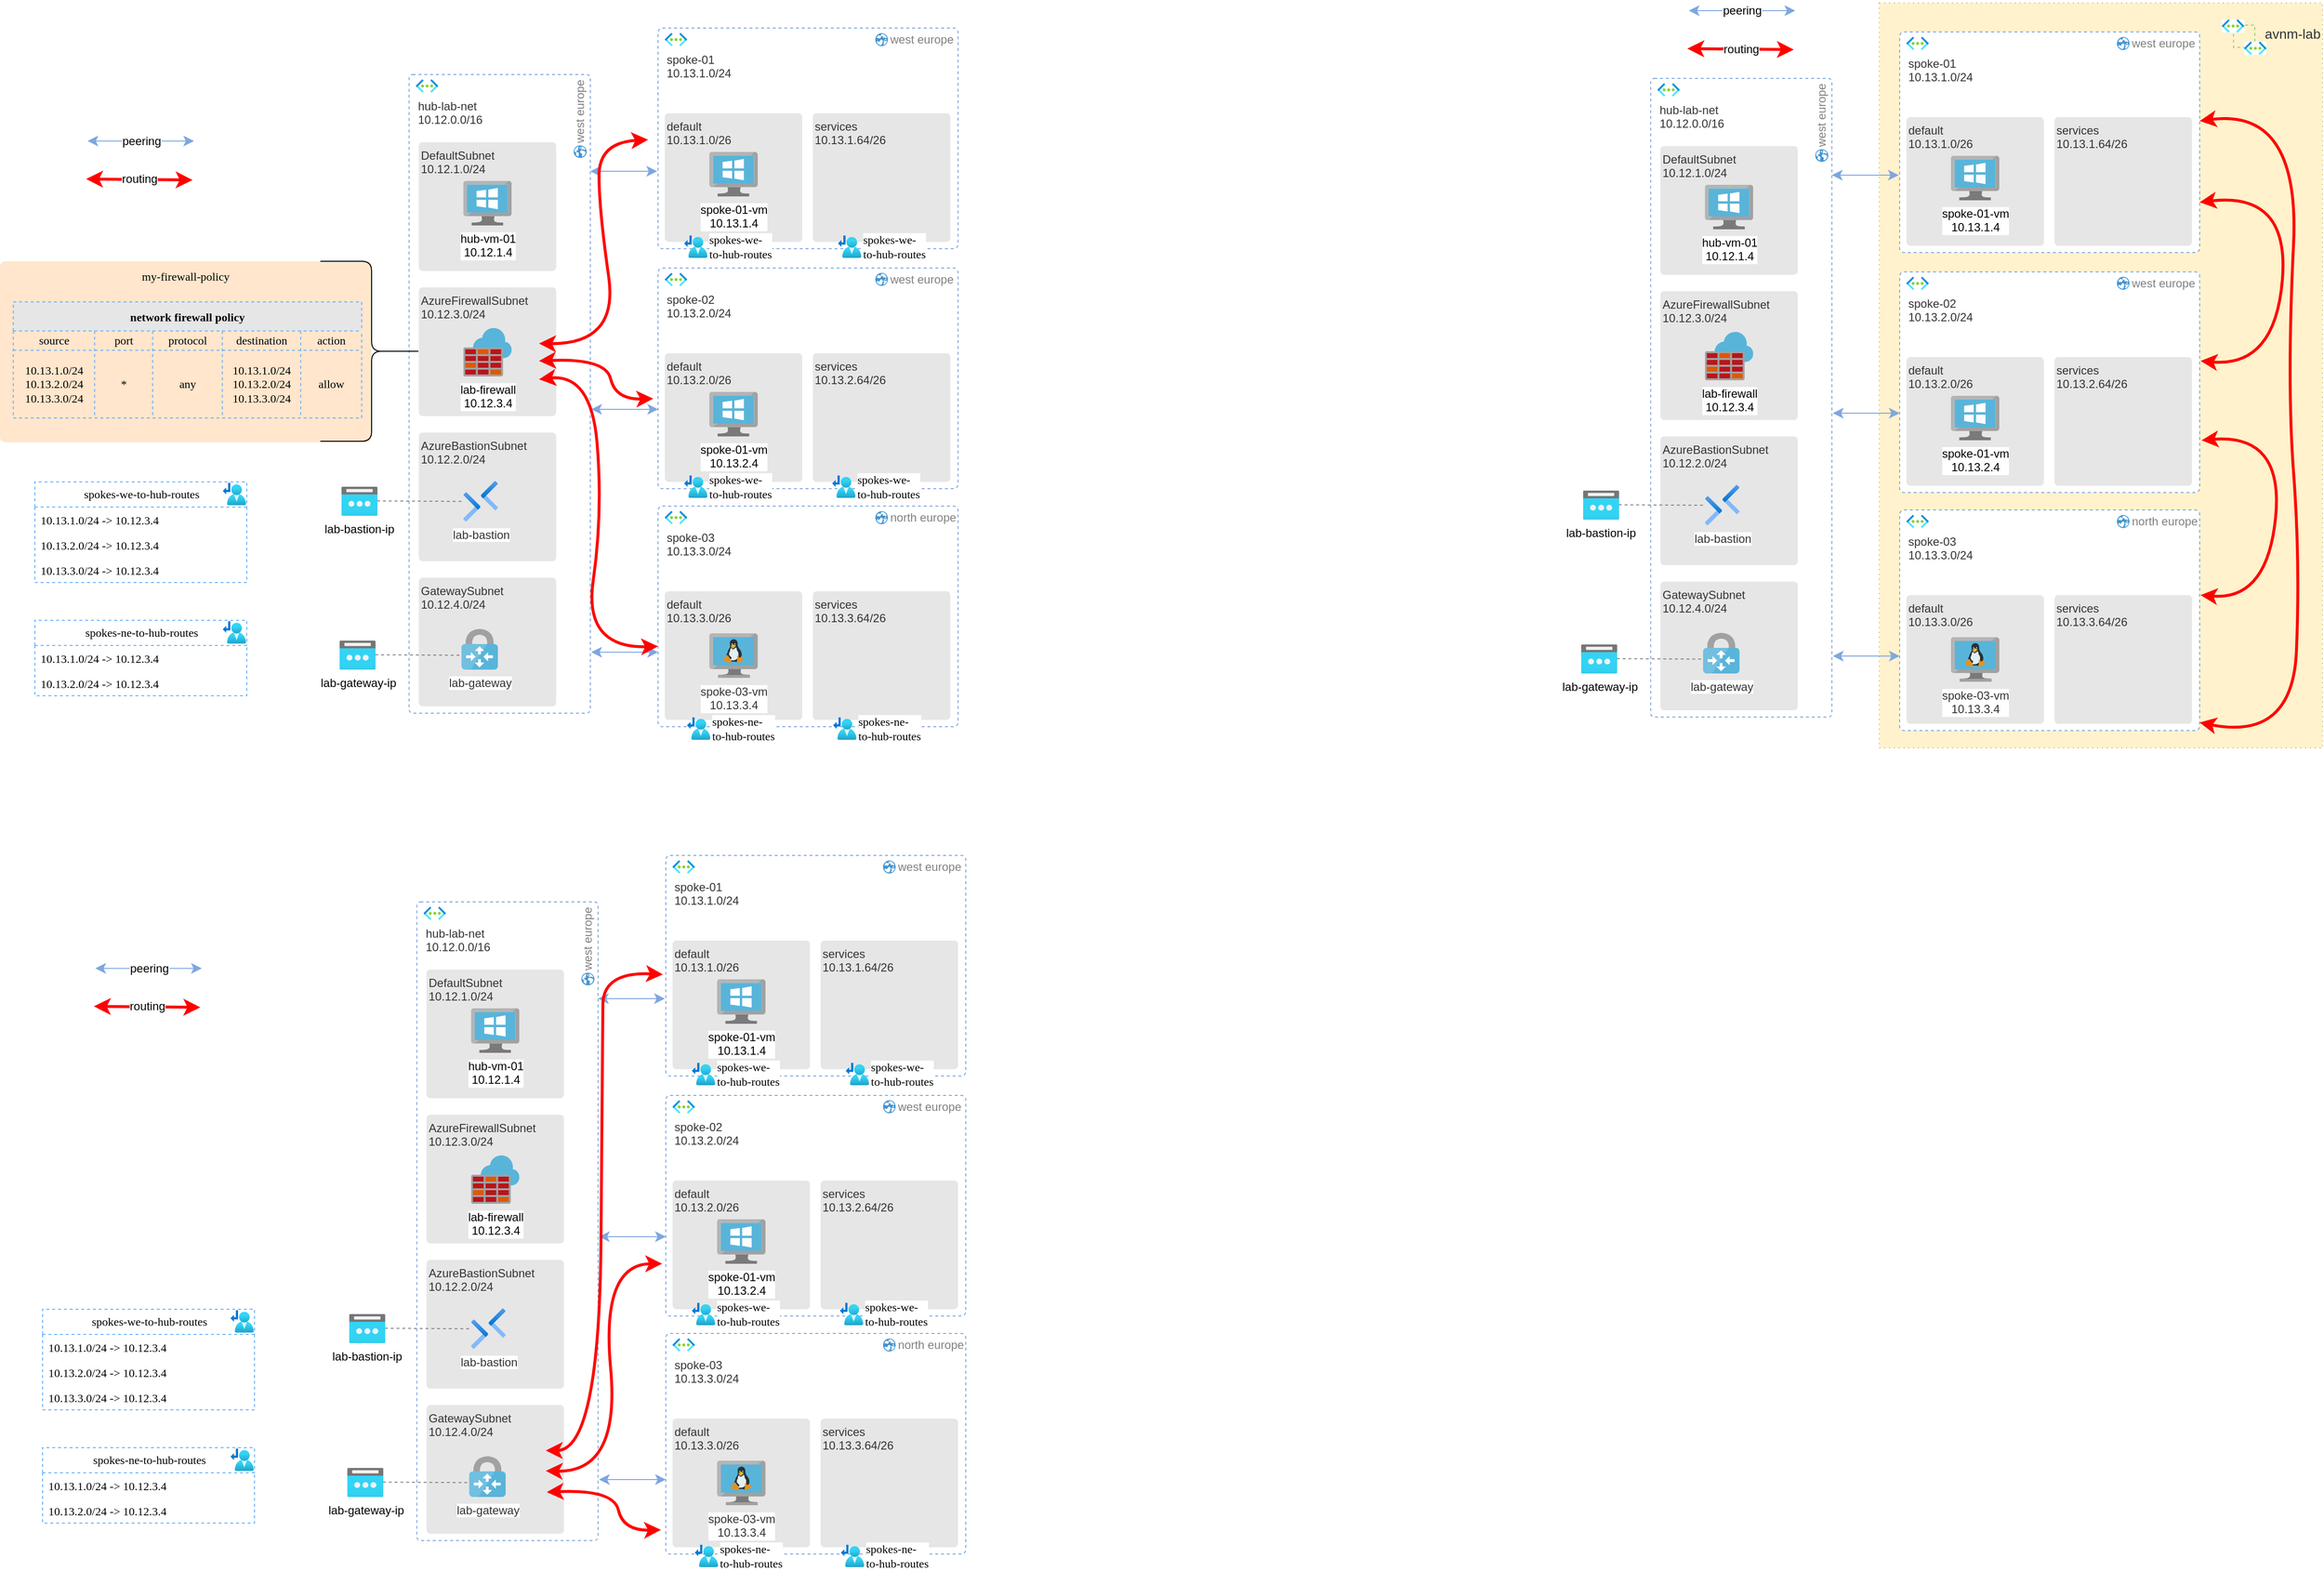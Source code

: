 <mxfile version="22.1.11" type="device">
  <diagram name="Page-1" id="WOxgNH0ywhi0wSrVtob0">
    <mxGraphModel dx="2195" dy="1439" grid="0" gridSize="10" guides="1" tooltips="1" connect="1" arrows="1" fold="1" page="0" pageScale="1" pageWidth="827" pageHeight="1169" math="0" shadow="0">
      <root>
        <mxCell id="0" />
        <mxCell id="1" parent="0" />
        <mxCell id="osTUH_G07bF1juQ4-MC2-72" value="&lt;br&gt;avnm-lab" style="rounded=0;whiteSpace=wrap;html=1;fontSize=14;strokeColor=#d6b656;fillColor=#fff2cc;dashed=1;dashPattern=1 4;verticalAlign=top;align=right;fontColor=#333333;labelBackgroundColor=none;" vertex="1" parent="1">
          <mxGeometry x="1392" y="-174" width="458" height="770" as="geometry" />
        </mxCell>
        <mxCell id="H-WDPKaWVRJ07h-kpi3L-46" value="" style="group;fontFamily=Helvetica;" parent="1" vertex="1" connectable="0">
          <mxGeometry x="130" y="-148" width="310" height="228" as="geometry" />
        </mxCell>
        <mxCell id="H-WDPKaWVRJ07h-kpi3L-47" value="" style="rounded=1;whiteSpace=wrap;html=1;fontSize=16;dashed=1;strokeColor=#7EA6E0;arcSize=2;fontFamily=Helvetica;" parent="H-WDPKaWVRJ07h-kpi3L-46" vertex="1">
          <mxGeometry width="310" height="228" as="geometry" />
        </mxCell>
        <mxCell id="H-WDPKaWVRJ07h-kpi3L-48" value="spoke-01&lt;br&gt;10.13.1.0/24" style="aspect=fixed;html=1;points=[];align=left;image;fontSize=12;image=img/lib/azure2/networking/Virtual_Networks.svg;fontColor=#333333;fontFamily=Helvetica;" parent="H-WDPKaWVRJ07h-kpi3L-46" vertex="1">
          <mxGeometry x="7" y="5" width="23" height="13.73" as="geometry" />
        </mxCell>
        <mxCell id="H-WDPKaWVRJ07h-kpi3L-49" value="services&lt;br&gt;10.13.1.64/26" style="rounded=1;whiteSpace=wrap;html=1;fontSize=12;arcSize=3;strokeColor=none;fillColor=#E6E6E6;align=left;verticalAlign=top;fontColor=#333333;fontFamily=Helvetica;" parent="H-WDPKaWVRJ07h-kpi3L-46" vertex="1">
          <mxGeometry x="160" y="88" width="142" height="133" as="geometry" />
        </mxCell>
        <mxCell id="H-WDPKaWVRJ07h-kpi3L-50" value="" style="group;fontFamily=Helvetica;" parent="H-WDPKaWVRJ07h-kpi3L-46" vertex="1" connectable="0">
          <mxGeometry x="7" y="88" width="142" height="133" as="geometry" />
        </mxCell>
        <mxCell id="H-WDPKaWVRJ07h-kpi3L-51" value="default&lt;br&gt;10.13.1.0/26" style="rounded=1;whiteSpace=wrap;html=1;fontSize=12;arcSize=3;strokeColor=none;fillColor=#E6E6E6;fontColor=#333333;align=left;verticalAlign=top;fontFamily=Helvetica;" parent="H-WDPKaWVRJ07h-kpi3L-50" vertex="1">
          <mxGeometry width="142" height="133" as="geometry" />
        </mxCell>
        <mxCell id="H-WDPKaWVRJ07h-kpi3L-52" value="spoke-01-vm&lt;br&gt;10.13.1.4" style="image;sketch=0;aspect=fixed;html=1;points=[];align=center;fontSize=12;image=img/lib/mscae/VirtualMachineWindows.svg;fontFamily=Helvetica;" parent="H-WDPKaWVRJ07h-kpi3L-50" vertex="1">
          <mxGeometry x="46" y="40" width="50" height="46" as="geometry" />
        </mxCell>
        <mxCell id="H-WDPKaWVRJ07h-kpi3L-53" value="west europe" style="shadow=0;dashed=0;html=1;strokeColor=none;fillColor=#4495D1;labelPosition=right;verticalLabelPosition=middle;verticalAlign=middle;align=left;outlineConnect=0;shape=mxgraph.veeam.globe;fontSize=12;fontColor=#808080;direction=south;rotation=0;fontFamily=Helvetica;" parent="H-WDPKaWVRJ07h-kpi3L-46" vertex="1">
          <mxGeometry x="224.5" y="5.23" width="13" height="13.5" as="geometry" />
        </mxCell>
        <mxCell id="H-WDPKaWVRJ07h-kpi3L-54" value="" style="group;fontFamily=Helvetica;" parent="1" vertex="1" connectable="0">
          <mxGeometry x="130" y="100" width="310" height="228" as="geometry" />
        </mxCell>
        <mxCell id="H-WDPKaWVRJ07h-kpi3L-55" value="" style="rounded=1;whiteSpace=wrap;html=1;fontSize=16;dashed=1;strokeColor=#7EA6E0;arcSize=2;fontFamily=Helvetica;" parent="H-WDPKaWVRJ07h-kpi3L-54" vertex="1">
          <mxGeometry width="310" height="228" as="geometry" />
        </mxCell>
        <mxCell id="H-WDPKaWVRJ07h-kpi3L-56" value="spoke-02&lt;br&gt;10.13.2.0/24" style="aspect=fixed;html=1;points=[];align=left;image;fontSize=12;image=img/lib/azure2/networking/Virtual_Networks.svg;fontColor=#333333;fontFamily=Helvetica;" parent="H-WDPKaWVRJ07h-kpi3L-54" vertex="1">
          <mxGeometry x="7" y="5" width="23" height="13.73" as="geometry" />
        </mxCell>
        <mxCell id="H-WDPKaWVRJ07h-kpi3L-57" value="services&lt;br&gt;10.13.2.64/26" style="rounded=1;whiteSpace=wrap;html=1;fontSize=12;arcSize=3;strokeColor=none;fillColor=#E6E6E6;align=left;verticalAlign=top;fontColor=#333333;fontFamily=Helvetica;" parent="H-WDPKaWVRJ07h-kpi3L-54" vertex="1">
          <mxGeometry x="160" y="88" width="142" height="133" as="geometry" />
        </mxCell>
        <mxCell id="H-WDPKaWVRJ07h-kpi3L-58" value="" style="group;fontFamily=Helvetica;" parent="H-WDPKaWVRJ07h-kpi3L-54" vertex="1" connectable="0">
          <mxGeometry x="7" y="88" width="142" height="133" as="geometry" />
        </mxCell>
        <mxCell id="H-WDPKaWVRJ07h-kpi3L-59" value="default&lt;br&gt;10.13.2.0/26" style="rounded=1;whiteSpace=wrap;html=1;fontSize=12;arcSize=3;strokeColor=none;fillColor=#E6E6E6;fontColor=#333333;align=left;verticalAlign=top;fontFamily=Helvetica;" parent="H-WDPKaWVRJ07h-kpi3L-58" vertex="1">
          <mxGeometry width="142" height="133" as="geometry" />
        </mxCell>
        <mxCell id="H-WDPKaWVRJ07h-kpi3L-60" value="spoke-01-vm&lt;br&gt;10.13.2.4" style="image;sketch=0;aspect=fixed;html=1;points=[];align=center;fontSize=12;image=img/lib/mscae/VirtualMachineWindows.svg;fontFamily=Helvetica;" parent="H-WDPKaWVRJ07h-kpi3L-58" vertex="1">
          <mxGeometry x="46" y="40" width="50" height="46" as="geometry" />
        </mxCell>
        <mxCell id="H-WDPKaWVRJ07h-kpi3L-61" value="west europe" style="shadow=0;dashed=0;html=1;strokeColor=none;fillColor=#4495D1;labelPosition=right;verticalLabelPosition=middle;verticalAlign=middle;align=left;outlineConnect=0;shape=mxgraph.veeam.globe;fontSize=12;fontColor=#808080;direction=south;rotation=0;fontFamily=Helvetica;" parent="H-WDPKaWVRJ07h-kpi3L-54" vertex="1">
          <mxGeometry x="224.5" y="5.0" width="13" height="13.5" as="geometry" />
        </mxCell>
        <mxCell id="H-WDPKaWVRJ07h-kpi3L-62" value="" style="group;fontFamily=Helvetica;" parent="1" vertex="1" connectable="0">
          <mxGeometry x="130" y="340" width="310" height="228" as="geometry" />
        </mxCell>
        <mxCell id="H-WDPKaWVRJ07h-kpi3L-63" value="" style="rounded=1;whiteSpace=wrap;html=1;fontSize=16;dashed=1;strokeColor=#7EA6E0;arcSize=2;fontFamily=Helvetica;" parent="H-WDPKaWVRJ07h-kpi3L-62" vertex="1">
          <mxGeometry y="6" width="310" height="228" as="geometry" />
        </mxCell>
        <mxCell id="H-WDPKaWVRJ07h-kpi3L-64" value="spoke-03&lt;br&gt;10.13.3.0/24" style="aspect=fixed;html=1;points=[];align=left;image;fontSize=12;image=img/lib/azure2/networking/Virtual_Networks.svg;fontColor=#333333;fontFamily=Helvetica;" parent="H-WDPKaWVRJ07h-kpi3L-62" vertex="1">
          <mxGeometry x="7" y="11" width="23" height="13.73" as="geometry" />
        </mxCell>
        <mxCell id="H-WDPKaWVRJ07h-kpi3L-65" value="services&lt;br&gt;10.13.3.64/26" style="rounded=1;whiteSpace=wrap;html=1;fontSize=12;arcSize=3;strokeColor=none;fillColor=#E6E6E6;align=left;verticalAlign=top;fontColor=#333333;fontFamily=Helvetica;" parent="H-WDPKaWVRJ07h-kpi3L-62" vertex="1">
          <mxGeometry x="160" y="94" width="142" height="133" as="geometry" />
        </mxCell>
        <mxCell id="H-WDPKaWVRJ07h-kpi3L-66" value="default&lt;br&gt;10.13.3.0/26" style="rounded=1;whiteSpace=wrap;html=1;fontSize=12;arcSize=3;strokeColor=none;fillColor=#E6E6E6;fontColor=#333333;align=left;verticalAlign=top;fontFamily=Helvetica;" parent="H-WDPKaWVRJ07h-kpi3L-62" vertex="1">
          <mxGeometry x="7" y="94" width="142" height="133" as="geometry" />
        </mxCell>
        <mxCell id="H-WDPKaWVRJ07h-kpi3L-67" value="spoke-03-vm&lt;br&gt;10.13.3.4" style="image;sketch=0;aspect=fixed;html=1;points=[];align=center;fontSize=12;image=img/lib/mscae/VM_Linux.svg;fontColor=#333333;fontFamily=Helvetica;" parent="H-WDPKaWVRJ07h-kpi3L-62" vertex="1">
          <mxGeometry x="53" y="137.5" width="50" height="46" as="geometry" />
        </mxCell>
        <mxCell id="H-WDPKaWVRJ07h-kpi3L-68" value="north europe" style="shadow=0;dashed=0;html=1;strokeColor=none;fillColor=#4495D1;labelPosition=right;verticalLabelPosition=middle;verticalAlign=middle;align=left;outlineConnect=0;shape=mxgraph.veeam.globe;fontSize=12;fontColor=#808080;direction=south;rotation=0;fontFamily=Helvetica;" parent="H-WDPKaWVRJ07h-kpi3L-62" vertex="1">
          <mxGeometry x="224.5" y="11.23" width="13" height="13.5" as="geometry" />
        </mxCell>
        <mxCell id="H-WDPKaWVRJ07h-kpi3L-69" value="" style="rounded=1;whiteSpace=wrap;html=1;fontSize=16;dashed=1;strokeColor=#7EA6E0;arcSize=2;fontFamily=Helvetica;" parent="1" vertex="1">
          <mxGeometry x="-127.26" y="-100" width="187.26" height="660" as="geometry" />
        </mxCell>
        <mxCell id="H-WDPKaWVRJ07h-kpi3L-70" value="hub-lab-net&lt;br&gt;10.12.0.0/16" style="aspect=fixed;html=1;points=[];align=left;image;fontSize=12;image=img/lib/azure2/networking/Virtual_Networks.svg;fontColor=#333333;fontFamily=Helvetica;" parent="1" vertex="1">
          <mxGeometry x="-120.26" y="-95" width="23" height="13.73" as="geometry" />
        </mxCell>
        <mxCell id="H-WDPKaWVRJ07h-kpi3L-71" value="" style="group;fontFamily=Helvetica;" parent="1" vertex="1" connectable="0">
          <mxGeometry x="-117.26" y="-30" width="142" height="133" as="geometry" />
        </mxCell>
        <mxCell id="H-WDPKaWVRJ07h-kpi3L-72" value="DefaultSubnet&lt;br&gt;10.12.1.0/24" style="rounded=1;whiteSpace=wrap;html=1;fontSize=12;arcSize=3;strokeColor=none;fillColor=#E6E6E6;fontColor=#333333;align=left;verticalAlign=top;fontFamily=Helvetica;" parent="H-WDPKaWVRJ07h-kpi3L-71" vertex="1">
          <mxGeometry width="142" height="133" as="geometry" />
        </mxCell>
        <mxCell id="H-WDPKaWVRJ07h-kpi3L-73" value="hub-vm-01&lt;br&gt;10.12.1.4" style="image;sketch=0;aspect=fixed;html=1;points=[];align=center;fontSize=12;image=img/lib/mscae/VirtualMachineWindows.svg;fontFamily=Helvetica;" parent="H-WDPKaWVRJ07h-kpi3L-71" vertex="1">
          <mxGeometry x="46" y="40" width="50" height="46" as="geometry" />
        </mxCell>
        <mxCell id="H-WDPKaWVRJ07h-kpi3L-74" value="AzureBastionSubnet&lt;br&gt;10.12.2.0/24" style="rounded=1;whiteSpace=wrap;html=1;fontSize=12;arcSize=3;strokeColor=none;fillColor=#E6E6E6;fontColor=#333333;align=left;verticalAlign=top;fontFamily=Helvetica;" parent="1" vertex="1">
          <mxGeometry x="-117.26" y="270" width="142" height="133" as="geometry" />
        </mxCell>
        <mxCell id="H-WDPKaWVRJ07h-kpi3L-75" value="" style="group;fontFamily=Helvetica;" parent="1" vertex="1" connectable="0">
          <mxGeometry x="-117.26" y="120" width="142" height="133" as="geometry" />
        </mxCell>
        <mxCell id="H-WDPKaWVRJ07h-kpi3L-76" value="AzureFirewallSubnet&lt;br&gt;10.12.3.0/24" style="rounded=1;whiteSpace=wrap;html=1;fontSize=12;arcSize=3;strokeColor=none;fillColor=#E6E6E6;fontColor=#333333;align=left;verticalAlign=top;fontFamily=Helvetica;" parent="H-WDPKaWVRJ07h-kpi3L-75" vertex="1">
          <mxGeometry width="142" height="133" as="geometry" />
        </mxCell>
        <mxCell id="H-WDPKaWVRJ07h-kpi3L-77" value="lab-firewall&lt;br&gt;10.12.3.4" style="image;sketch=0;aspect=fixed;html=1;points=[];align=center;fontSize=12;image=img/lib/mscae/Azure_Firewall.svg;fontFamily=Helvetica;" parent="H-WDPKaWVRJ07h-kpi3L-75" vertex="1">
          <mxGeometry x="46" y="42" width="50" height="50" as="geometry" />
        </mxCell>
        <mxCell id="H-WDPKaWVRJ07h-kpi3L-78" value="lab-bastion" style="image;aspect=fixed;html=1;points=[];align=center;fontSize=12;image=img/lib/azure2/networking/Bastions.svg;fontColor=#333333;fontFamily=Helvetica;" parent="1" vertex="1">
          <mxGeometry x="-71.26" y="320" width="35.82" height="42" as="geometry" />
        </mxCell>
        <mxCell id="H-WDPKaWVRJ07h-kpi3L-79" value="lab-bastion-ip" style="image;aspect=fixed;html=1;points=[];align=center;fontSize=12;image=img/lib/azure2/networking/Public_IP_Addresses.svg;fontFamily=Helvetica;" parent="1" vertex="1">
          <mxGeometry x="-197.26" y="326" width="37.5" height="30" as="geometry" />
        </mxCell>
        <mxCell id="H-WDPKaWVRJ07h-kpi3L-81" value="peering" style="endArrow=classic;startArrow=classic;html=1;rounded=0;fontSize=12;startSize=8;endSize=8;strokeColor=#7EA6E0;fontFamily=Helvetica;" parent="1" edge="1">
          <mxGeometry width="50" height="50" relative="1" as="geometry">
            <mxPoint x="-459.5" y="-31.25" as="sourcePoint" />
            <mxPoint x="-349.5" y="-31.25" as="targetPoint" />
            <mxPoint as="offset" />
          </mxGeometry>
        </mxCell>
        <mxCell id="H-WDPKaWVRJ07h-kpi3L-83" value="" style="endArrow=none;dashed=1;html=1;rounded=0;fontSize=12;startSize=8;endSize=8;strokeColor=#808080;fontFamily=Helvetica;" parent="1" edge="1">
          <mxGeometry width="50" height="50" relative="1" as="geometry">
            <mxPoint x="-160.26" y="340.66" as="sourcePoint" />
            <mxPoint x="-71.26" y="341.16" as="targetPoint" />
          </mxGeometry>
        </mxCell>
        <mxCell id="H-WDPKaWVRJ07h-kpi3L-84" value="west europe" style="shadow=0;dashed=0;html=1;strokeColor=none;fillColor=#4495D1;labelPosition=right;verticalLabelPosition=middle;verticalAlign=middle;align=left;outlineConnect=0;shape=mxgraph.veeam.globe;fontSize=12;fontColor=#808080;direction=south;rotation=-90;fontFamily=Helvetica;" parent="1" vertex="1">
          <mxGeometry x="43" y="-27" width="13" height="13.5" as="geometry" />
        </mxCell>
        <mxCell id="H-WDPKaWVRJ07h-kpi3L-85" value="GatewaySubnet&lt;br&gt;10.12.4.0/24" style="rounded=1;whiteSpace=wrap;html=1;fontSize=12;arcSize=3;strokeColor=none;fillColor=#E6E6E6;fontColor=#333333;align=left;verticalAlign=top;fontFamily=Helvetica;" parent="1" vertex="1">
          <mxGeometry x="-117.26" y="420" width="142" height="133" as="geometry" />
        </mxCell>
        <mxCell id="H-WDPKaWVRJ07h-kpi3L-86" value="lab-gateway&lt;br&gt;" style="image;sketch=0;aspect=fixed;html=1;points=[];align=center;fontSize=12;image=img/lib/mscae/VPN_Gateway.svg;fontColor=#333333;fontFamily=Helvetica;" parent="1" vertex="1">
          <mxGeometry x="-73.24" y="473" width="37.8" height="42" as="geometry" />
        </mxCell>
        <mxCell id="H-WDPKaWVRJ07h-kpi3L-87" value="lab-gateway-ip" style="image;aspect=fixed;html=1;points=[];align=center;fontSize=12;image=img/lib/azure2/networking/Public_IP_Addresses.svg;fontFamily=Helvetica;" parent="1" vertex="1">
          <mxGeometry x="-199.24" y="485" width="37.5" height="30" as="geometry" />
        </mxCell>
        <mxCell id="H-WDPKaWVRJ07h-kpi3L-88" value="" style="endArrow=none;dashed=1;html=1;rounded=0;fontSize=12;startSize=8;endSize=8;strokeColor=#808080;fontFamily=Helvetica;" parent="1" edge="1">
          <mxGeometry width="50" height="50" relative="1" as="geometry">
            <mxPoint x="-162.24" y="499.66" as="sourcePoint" />
            <mxPoint x="-73.24" y="500.16" as="targetPoint" />
          </mxGeometry>
        </mxCell>
        <mxCell id="H-WDPKaWVRJ07h-kpi3L-89" value="" style="endArrow=classic;startArrow=classic;html=1;rounded=0;fontSize=12;startSize=8;endSize=8;strokeColor=#7EA6E0;fontFamily=Helvetica;" parent="1" edge="1">
          <mxGeometry width="50" height="50" relative="1" as="geometry">
            <mxPoint x="60" as="sourcePoint" />
            <mxPoint x="129" as="targetPoint" />
          </mxGeometry>
        </mxCell>
        <mxCell id="H-WDPKaWVRJ07h-kpi3L-90" value="" style="endArrow=classic;startArrow=classic;html=1;rounded=0;fontSize=12;startSize=8;endSize=8;strokeColor=#7EA6E0;fontFamily=Helvetica;" parent="1" edge="1">
          <mxGeometry width="50" height="50" relative="1" as="geometry">
            <mxPoint x="61" y="246" as="sourcePoint" />
            <mxPoint x="130" y="246" as="targetPoint" />
          </mxGeometry>
        </mxCell>
        <mxCell id="H-WDPKaWVRJ07h-kpi3L-91" value="" style="endArrow=classic;startArrow=classic;html=1;rounded=0;fontSize=12;startSize=8;endSize=8;strokeColor=#7EA6E0;fontFamily=Helvetica;" parent="1" edge="1">
          <mxGeometry width="50" height="50" relative="1" as="geometry">
            <mxPoint x="61" y="497" as="sourcePoint" />
            <mxPoint x="130" y="497" as="targetPoint" />
          </mxGeometry>
        </mxCell>
        <mxCell id="H-WDPKaWVRJ07h-kpi3L-93" value="" style="group" parent="1" vertex="1" connectable="0">
          <mxGeometry x="-514" y="321" width="219" height="78" as="geometry" />
        </mxCell>
        <mxCell id="H-WDPKaWVRJ07h-kpi3L-94" value="spokes-we-to-hub-routes" style="swimlane;fontStyle=0;childLayout=stackLayout;horizontal=1;startSize=26;fillColor=none;horizontalStack=0;resizeParent=1;resizeParentMax=0;resizeLast=0;collapsible=1;marginBottom=0;html=1;dashed=1;strokeColor=#66B2FF;fontFamily=Tahoma;" parent="H-WDPKaWVRJ07h-kpi3L-93" vertex="1">
          <mxGeometry width="219" height="104" as="geometry">
            <mxRectangle x="-123" y="970" width="130" height="30" as="alternateBounds" />
          </mxGeometry>
        </mxCell>
        <mxCell id="H-WDPKaWVRJ07h-kpi3L-95" value="10.13.1.0/24&amp;nbsp;-&amp;gt; 10.12.3.4" style="text;strokeColor=none;fillColor=none;align=left;verticalAlign=top;spacingLeft=4;spacingRight=4;overflow=hidden;rotatable=0;points=[[0,0.5],[1,0.5]];portConstraint=eastwest;whiteSpace=wrap;html=1;dashed=1;fontFamily=Tahoma;" parent="H-WDPKaWVRJ07h-kpi3L-94" vertex="1">
          <mxGeometry y="26" width="219" height="26" as="geometry" />
        </mxCell>
        <mxCell id="H-WDPKaWVRJ07h-kpi3L-127" value="10.13.2.0/24&amp;nbsp;-&amp;gt; 10.12.3.4" style="text;strokeColor=none;fillColor=none;align=left;verticalAlign=top;spacingLeft=4;spacingRight=4;overflow=hidden;rotatable=0;points=[[0,0.5],[1,0.5]];portConstraint=eastwest;whiteSpace=wrap;html=1;dashed=1;fontFamily=Tahoma;" parent="H-WDPKaWVRJ07h-kpi3L-94" vertex="1">
          <mxGeometry y="52" width="219" height="26" as="geometry" />
        </mxCell>
        <mxCell id="H-WDPKaWVRJ07h-kpi3L-128" value="10.13.3.0/24&amp;nbsp;-&amp;gt; 10.12.3.4" style="text;strokeColor=none;fillColor=none;align=left;verticalAlign=top;spacingLeft=4;spacingRight=4;overflow=hidden;rotatable=0;points=[[0,0.5],[1,0.5]];portConstraint=eastwest;whiteSpace=wrap;html=1;dashed=1;fontFamily=Tahoma;" parent="H-WDPKaWVRJ07h-kpi3L-94" vertex="1">
          <mxGeometry y="78" width="219" height="26" as="geometry" />
        </mxCell>
        <mxCell id="H-WDPKaWVRJ07h-kpi3L-96" value="" style="aspect=fixed;html=1;points=[];align=center;image;fontSize=12;image=img/lib/azure2/networking/Route_Tables.svg;dashed=1;strokeColor=#66B2FF;fontFamily=Tahoma;fillColor=#E6E6E6;" parent="H-WDPKaWVRJ07h-kpi3L-93" vertex="1">
          <mxGeometry x="194.265" y="1" width="24" height="23.25" as="geometry" />
        </mxCell>
        <mxCell id="H-WDPKaWVRJ07h-kpi3L-137" value="spokes-we-&lt;br&gt;to-hub-routes" style="aspect=fixed;html=1;points=[];align=left;image;fontSize=12;image=img/lib/azure2/networking/Route_Tables.svg;dashed=1;strokeColor=#66B2FF;fontFamily=Tahoma;fillColor=#E6E6E6;labelPosition=right;verticalLabelPosition=middle;verticalAlign=middle;" parent="1" vertex="1">
          <mxGeometry x="157.005" y="66.25" width="24" height="23.25" as="geometry" />
        </mxCell>
        <mxCell id="H-WDPKaWVRJ07h-kpi3L-140" value="spokes-we-&lt;br&gt;to-hub-routes" style="aspect=fixed;html=1;points=[];align=left;image;fontSize=12;image=img/lib/azure2/networking/Route_Tables.svg;dashed=1;strokeColor=#66B2FF;fontFamily=Tahoma;fillColor=#E6E6E6;labelPosition=right;verticalLabelPosition=middle;verticalAlign=middle;" parent="1" vertex="1">
          <mxGeometry x="316.005" y="66.25" width="24" height="23.25" as="geometry" />
        </mxCell>
        <mxCell id="H-WDPKaWVRJ07h-kpi3L-141" value="spokes-we-&lt;br&gt;to-hub-routes" style="aspect=fixed;html=1;points=[];align=left;image;fontSize=12;image=img/lib/azure2/networking/Route_Tables.svg;dashed=1;strokeColor=#66B2FF;fontFamily=Tahoma;fillColor=#E6E6E6;labelPosition=right;verticalLabelPosition=middle;verticalAlign=middle;" parent="1" vertex="1">
          <mxGeometry x="157.005" y="314.25" width="24" height="23.25" as="geometry" />
        </mxCell>
        <mxCell id="H-WDPKaWVRJ07h-kpi3L-142" value="spokes-we-&lt;br&gt;to-hub-routes" style="aspect=fixed;html=1;points=[];align=left;image;fontSize=12;image=img/lib/azure2/networking/Route_Tables.svg;dashed=1;strokeColor=#66B2FF;fontFamily=Tahoma;fillColor=#E6E6E6;labelPosition=right;verticalLabelPosition=middle;verticalAlign=middle;" parent="1" vertex="1">
          <mxGeometry x="310.005" y="314.25" width="24" height="23.25" as="geometry" />
        </mxCell>
        <mxCell id="H-WDPKaWVRJ07h-kpi3L-143" value="spokes-ne-&lt;br&gt;to-hub-routes" style="aspect=fixed;html=1;points=[];align=left;image;fontSize=12;image=img/lib/azure2/networking/Route_Tables.svg;dashed=1;strokeColor=#66B2FF;fontFamily=Tahoma;fillColor=#E6E6E6;labelPosition=right;verticalLabelPosition=middle;verticalAlign=middle;" parent="1" vertex="1">
          <mxGeometry x="311.005" y="564.25" width="24" height="23.25" as="geometry" />
        </mxCell>
        <mxCell id="H-WDPKaWVRJ07h-kpi3L-144" value="spokes-ne-&lt;br&gt;to-hub-routes" style="aspect=fixed;html=1;points=[];align=left;image;fontSize=12;image=img/lib/azure2/networking/Route_Tables.svg;dashed=1;strokeColor=#66B2FF;fontFamily=Tahoma;fillColor=#E6E6E6;labelPosition=right;verticalLabelPosition=middle;verticalAlign=middle;" parent="1" vertex="1">
          <mxGeometry x="160.005" y="564.25" width="24" height="23.25" as="geometry" />
        </mxCell>
        <mxCell id="H-WDPKaWVRJ07h-kpi3L-145" value="" style="group" parent="1" vertex="1" connectable="0">
          <mxGeometry x="-550" y="93" width="384" height="187" as="geometry" />
        </mxCell>
        <mxCell id="H-WDPKaWVRJ07h-kpi3L-97" value="my-firewall-policy" style="shape=ext;double=1;rounded=1;whiteSpace=wrap;html=1;strokeColor=none;fontFamily=Tahoma;fillColor=#ffe6cc;arcSize=3;align=center;verticalAlign=top;" parent="H-WDPKaWVRJ07h-kpi3L-145" vertex="1">
          <mxGeometry width="384" height="187" as="geometry" />
        </mxCell>
        <mxCell id="H-WDPKaWVRJ07h-kpi3L-98" value="network firewall policy" style="shape=table;startSize=30;container=1;collapsible=0;childLayout=tableLayout;fontStyle=1;align=center;dashed=1;strokeColor=#66B2FF;fontFamily=Tahoma;fillColor=#E6E6E6;" parent="H-WDPKaWVRJ07h-kpi3L-145" vertex="1">
          <mxGeometry x="13.74" y="42" width="360" height="120" as="geometry" />
        </mxCell>
        <mxCell id="H-WDPKaWVRJ07h-kpi3L-99" value="" style="shape=tableRow;horizontal=0;startSize=0;swimlaneHead=0;swimlaneBody=0;top=0;left=0;bottom=0;right=0;collapsible=0;dropTarget=0;fillColor=none;points=[[0,0.5],[1,0.5]];portConstraint=eastwest;dashed=1;strokeColor=#66B2FF;fontFamily=Tahoma;" parent="H-WDPKaWVRJ07h-kpi3L-98" vertex="1">
          <mxGeometry y="30" width="360" height="20" as="geometry" />
        </mxCell>
        <mxCell id="H-WDPKaWVRJ07h-kpi3L-100" value="source" style="shape=partialRectangle;html=1;whiteSpace=wrap;connectable=0;fillColor=none;top=0;left=0;bottom=0;right=0;overflow=hidden;dashed=1;strokeColor=#66B2FF;fontFamily=Tahoma;" parent="H-WDPKaWVRJ07h-kpi3L-99" vertex="1">
          <mxGeometry width="84" height="20" as="geometry">
            <mxRectangle width="84" height="20" as="alternateBounds" />
          </mxGeometry>
        </mxCell>
        <mxCell id="H-WDPKaWVRJ07h-kpi3L-101" value="port" style="shape=partialRectangle;html=1;whiteSpace=wrap;connectable=0;fillColor=none;top=0;left=0;bottom=0;right=0;overflow=hidden;dashed=1;strokeColor=#66B2FF;fontFamily=Tahoma;" parent="H-WDPKaWVRJ07h-kpi3L-99" vertex="1">
          <mxGeometry x="84" width="60" height="20" as="geometry">
            <mxRectangle width="60" height="20" as="alternateBounds" />
          </mxGeometry>
        </mxCell>
        <mxCell id="H-WDPKaWVRJ07h-kpi3L-102" value="protocol" style="shape=partialRectangle;html=1;whiteSpace=wrap;connectable=0;fillColor=none;top=0;left=0;bottom=0;right=0;overflow=hidden;dashed=1;strokeColor=#66B2FF;fontFamily=Tahoma;" parent="H-WDPKaWVRJ07h-kpi3L-99" vertex="1">
          <mxGeometry x="144" width="72" height="20" as="geometry">
            <mxRectangle width="72" height="20" as="alternateBounds" />
          </mxGeometry>
        </mxCell>
        <mxCell id="H-WDPKaWVRJ07h-kpi3L-103" value="destination" style="shape=partialRectangle;html=1;whiteSpace=wrap;connectable=0;fillColor=none;top=0;left=0;bottom=0;right=0;overflow=hidden;dashed=1;strokeColor=#66B2FF;fontFamily=Tahoma;" parent="H-WDPKaWVRJ07h-kpi3L-99" vertex="1">
          <mxGeometry x="216" width="81" height="20" as="geometry">
            <mxRectangle width="81" height="20" as="alternateBounds" />
          </mxGeometry>
        </mxCell>
        <mxCell id="H-WDPKaWVRJ07h-kpi3L-104" value="action" style="shape=partialRectangle;html=1;whiteSpace=wrap;connectable=0;fillColor=none;top=0;left=0;bottom=0;right=0;overflow=hidden;dashed=1;strokeColor=#66B2FF;fontFamily=Tahoma;" parent="H-WDPKaWVRJ07h-kpi3L-99" vertex="1">
          <mxGeometry x="297" width="63" height="20" as="geometry">
            <mxRectangle width="63" height="20" as="alternateBounds" />
          </mxGeometry>
        </mxCell>
        <mxCell id="H-WDPKaWVRJ07h-kpi3L-105" value="" style="shape=tableRow;horizontal=0;startSize=0;swimlaneHead=0;swimlaneBody=0;top=0;left=0;bottom=0;right=0;collapsible=0;dropTarget=0;fillColor=none;points=[[0,0.5],[1,0.5]];portConstraint=eastwest;dashed=1;strokeColor=#66B2FF;fontFamily=Tahoma;" parent="H-WDPKaWVRJ07h-kpi3L-98" vertex="1">
          <mxGeometry y="50" width="360" height="70" as="geometry" />
        </mxCell>
        <mxCell id="H-WDPKaWVRJ07h-kpi3L-106" value="10.13.1.0/24&lt;br&gt;10.13.2.0/24&lt;br&gt;10.13.3.0/24" style="shape=partialRectangle;html=1;whiteSpace=wrap;connectable=0;fillColor=none;top=0;left=0;bottom=0;right=0;overflow=hidden;dashed=1;strokeColor=#66B2FF;fontFamily=Tahoma;" parent="H-WDPKaWVRJ07h-kpi3L-105" vertex="1">
          <mxGeometry width="84" height="70" as="geometry">
            <mxRectangle width="84" height="70" as="alternateBounds" />
          </mxGeometry>
        </mxCell>
        <mxCell id="H-WDPKaWVRJ07h-kpi3L-107" value="*" style="shape=partialRectangle;html=1;whiteSpace=wrap;connectable=0;fillColor=none;top=0;left=0;bottom=0;right=0;overflow=hidden;dashed=1;strokeColor=#66B2FF;fontFamily=Tahoma;" parent="H-WDPKaWVRJ07h-kpi3L-105" vertex="1">
          <mxGeometry x="84" width="60" height="70" as="geometry">
            <mxRectangle width="60" height="70" as="alternateBounds" />
          </mxGeometry>
        </mxCell>
        <mxCell id="H-WDPKaWVRJ07h-kpi3L-108" value="any" style="shape=partialRectangle;html=1;whiteSpace=wrap;connectable=0;fillColor=none;top=0;left=0;bottom=0;right=0;overflow=hidden;dashed=1;strokeColor=#66B2FF;fontFamily=Tahoma;" parent="H-WDPKaWVRJ07h-kpi3L-105" vertex="1">
          <mxGeometry x="144" width="72" height="70" as="geometry">
            <mxRectangle width="72" height="70" as="alternateBounds" />
          </mxGeometry>
        </mxCell>
        <mxCell id="H-WDPKaWVRJ07h-kpi3L-109" value="10.13.1.0/24&lt;br style=&quot;border-color: var(--border-color);&quot;&gt;10.13.2.0/24&lt;br style=&quot;border-color: var(--border-color);&quot;&gt;10.13.3.0/24" style="shape=partialRectangle;html=1;whiteSpace=wrap;connectable=0;fillColor=none;top=0;left=0;bottom=0;right=0;overflow=hidden;dashed=1;strokeColor=#66B2FF;fontFamily=Tahoma;" parent="H-WDPKaWVRJ07h-kpi3L-105" vertex="1">
          <mxGeometry x="216" width="81" height="70" as="geometry">
            <mxRectangle width="81" height="70" as="alternateBounds" />
          </mxGeometry>
        </mxCell>
        <mxCell id="H-WDPKaWVRJ07h-kpi3L-110" value="allow" style="shape=partialRectangle;html=1;whiteSpace=wrap;connectable=0;fillColor=none;top=0;left=0;bottom=0;right=0;overflow=hidden;dashed=1;strokeColor=#66B2FF;fontFamily=Tahoma;" parent="H-WDPKaWVRJ07h-kpi3L-105" vertex="1">
          <mxGeometry x="297" width="63" height="70" as="geometry">
            <mxRectangle width="63" height="70" as="alternateBounds" />
          </mxGeometry>
        </mxCell>
        <mxCell id="H-WDPKaWVRJ07h-kpi3L-129" value="" style="group" parent="1" vertex="1" connectable="0">
          <mxGeometry x="-514" y="464" width="219" height="78" as="geometry" />
        </mxCell>
        <mxCell id="H-WDPKaWVRJ07h-kpi3L-130" value="spokes-ne-to-hub-routes" style="swimlane;fontStyle=0;childLayout=stackLayout;horizontal=1;startSize=26;fillColor=none;horizontalStack=0;resizeParent=1;resizeParentMax=0;resizeLast=0;collapsible=1;marginBottom=0;html=1;dashed=1;strokeColor=#66B2FF;fontFamily=Tahoma;" parent="H-WDPKaWVRJ07h-kpi3L-129" vertex="1">
          <mxGeometry width="219" height="78" as="geometry">
            <mxRectangle x="-123" y="970" width="130" height="30" as="alternateBounds" />
          </mxGeometry>
        </mxCell>
        <mxCell id="H-WDPKaWVRJ07h-kpi3L-131" value="10.13.1.0/24&amp;nbsp;-&amp;gt; 10.12.3.4" style="text;strokeColor=none;fillColor=none;align=left;verticalAlign=top;spacingLeft=4;spacingRight=4;overflow=hidden;rotatable=0;points=[[0,0.5],[1,0.5]];portConstraint=eastwest;whiteSpace=wrap;html=1;dashed=1;fontFamily=Tahoma;" parent="H-WDPKaWVRJ07h-kpi3L-130" vertex="1">
          <mxGeometry y="26" width="219" height="26" as="geometry" />
        </mxCell>
        <mxCell id="H-WDPKaWVRJ07h-kpi3L-132" value="10.13.2.0/24&amp;nbsp;-&amp;gt; 10.12.3.4" style="text;strokeColor=none;fillColor=none;align=left;verticalAlign=top;spacingLeft=4;spacingRight=4;overflow=hidden;rotatable=0;points=[[0,0.5],[1,0.5]];portConstraint=eastwest;whiteSpace=wrap;html=1;dashed=1;fontFamily=Tahoma;" parent="H-WDPKaWVRJ07h-kpi3L-130" vertex="1">
          <mxGeometry y="52" width="219" height="26" as="geometry" />
        </mxCell>
        <mxCell id="H-WDPKaWVRJ07h-kpi3L-134" value="" style="aspect=fixed;html=1;points=[];align=center;image;fontSize=12;image=img/lib/azure2/networking/Route_Tables.svg;dashed=1;strokeColor=#66B2FF;fontFamily=Tahoma;fillColor=#E6E6E6;" parent="H-WDPKaWVRJ07h-kpi3L-129" vertex="1">
          <mxGeometry x="194.265" y="1" width="24" height="23.25" as="geometry" />
        </mxCell>
        <mxCell id="H-WDPKaWVRJ07h-kpi3L-149" value="" style="shape=curlyBracket;whiteSpace=wrap;html=1;rounded=1;flipH=1;labelPosition=right;verticalLabelPosition=middle;align=left;verticalAlign=middle;fontSize=16;size=0.5;fontColor=#808080;" parent="1" vertex="1">
          <mxGeometry x="-219" y="93" width="106" height="186" as="geometry" />
        </mxCell>
        <mxCell id="H-WDPKaWVRJ07h-kpi3L-159" value="" style="endArrow=classic;startArrow=classic;html=1;rounded=0;fontSize=12;startSize=8;endSize=8;curved=1;strokeColor=#FF0000;strokeWidth=3;" parent="1" edge="1">
          <mxGeometry width="50" height="50" relative="1" as="geometry">
            <mxPoint x="7" y="215" as="sourcePoint" />
            <mxPoint x="130" y="491" as="targetPoint" />
            <Array as="points">
              <mxPoint x="61" y="209" />
              <mxPoint x="73" y="353" />
              <mxPoint x="53" y="493" />
            </Array>
          </mxGeometry>
        </mxCell>
        <mxCell id="H-WDPKaWVRJ07h-kpi3L-160" value="" style="endArrow=classic;startArrow=classic;html=1;rounded=0;fontSize=12;startSize=8;endSize=8;curved=1;strokeColor=#FF0000;strokeWidth=3;exitX=-0.033;exitY=0.506;exitDx=0;exitDy=0;exitPerimeter=0;" parent="1" source="H-WDPKaWVRJ07h-kpi3L-47" edge="1">
          <mxGeometry width="50" height="50" relative="1" as="geometry">
            <mxPoint x="135" y="-99" as="sourcePoint" />
            <mxPoint x="7" y="178" as="targetPoint" />
            <Array as="points">
              <mxPoint x="69" y="-30" />
              <mxPoint x="69" y="39" />
              <mxPoint x="89" y="179" />
            </Array>
          </mxGeometry>
        </mxCell>
        <mxCell id="H-WDPKaWVRJ07h-kpi3L-161" value="" style="endArrow=classic;startArrow=classic;html=1;rounded=0;fontSize=12;startSize=8;endSize=8;curved=1;strokeColor=#FF0000;strokeWidth=3;" parent="1" edge="1">
          <mxGeometry width="50" height="50" relative="1" as="geometry">
            <mxPoint x="7" y="196" as="sourcePoint" />
            <mxPoint x="125" y="235" as="targetPoint" />
            <Array as="points">
              <mxPoint x="76" y="193" />
              <mxPoint x="86" y="236" />
            </Array>
          </mxGeometry>
        </mxCell>
        <mxCell id="H-WDPKaWVRJ07h-kpi3L-162" value="routing" style="endArrow=classic;startArrow=classic;html=1;rounded=0;fontSize=12;startSize=8;endSize=8;curved=1;strokeColor=#FF0000;strokeWidth=3;" parent="1" edge="1">
          <mxGeometry width="50" height="50" relative="1" as="geometry">
            <mxPoint x="-461" y="8" as="sourcePoint" />
            <mxPoint x="-351" y="9" as="targetPoint" />
          </mxGeometry>
        </mxCell>
        <mxCell id="puk_KUF8HcHU5J2C7zze-1" value="" style="group;fontFamily=Helvetica;" parent="1" vertex="1" connectable="0">
          <mxGeometry x="138" y="707" width="310" height="228" as="geometry" />
        </mxCell>
        <mxCell id="puk_KUF8HcHU5J2C7zze-2" value="" style="rounded=1;whiteSpace=wrap;html=1;fontSize=16;dashed=1;strokeColor=#7EA6E0;arcSize=2;fontFamily=Helvetica;" parent="puk_KUF8HcHU5J2C7zze-1" vertex="1">
          <mxGeometry width="310" height="228" as="geometry" />
        </mxCell>
        <mxCell id="puk_KUF8HcHU5J2C7zze-3" value="spoke-01&lt;br&gt;10.13.1.0/24" style="aspect=fixed;html=1;points=[];align=left;image;fontSize=12;image=img/lib/azure2/networking/Virtual_Networks.svg;fontColor=#333333;fontFamily=Helvetica;" parent="puk_KUF8HcHU5J2C7zze-1" vertex="1">
          <mxGeometry x="7" y="5" width="23" height="13.73" as="geometry" />
        </mxCell>
        <mxCell id="puk_KUF8HcHU5J2C7zze-4" value="services&lt;br&gt;10.13.1.64/26" style="rounded=1;whiteSpace=wrap;html=1;fontSize=12;arcSize=3;strokeColor=none;fillColor=#E6E6E6;align=left;verticalAlign=top;fontColor=#333333;fontFamily=Helvetica;" parent="puk_KUF8HcHU5J2C7zze-1" vertex="1">
          <mxGeometry x="160" y="88" width="142" height="133" as="geometry" />
        </mxCell>
        <mxCell id="puk_KUF8HcHU5J2C7zze-5" value="" style="group;fontFamily=Helvetica;" parent="puk_KUF8HcHU5J2C7zze-1" vertex="1" connectable="0">
          <mxGeometry x="7" y="88" width="142" height="133" as="geometry" />
        </mxCell>
        <mxCell id="puk_KUF8HcHU5J2C7zze-6" value="default&lt;br&gt;10.13.1.0/26" style="rounded=1;whiteSpace=wrap;html=1;fontSize=12;arcSize=3;strokeColor=none;fillColor=#E6E6E6;fontColor=#333333;align=left;verticalAlign=top;fontFamily=Helvetica;" parent="puk_KUF8HcHU5J2C7zze-5" vertex="1">
          <mxGeometry width="142" height="133" as="geometry" />
        </mxCell>
        <mxCell id="puk_KUF8HcHU5J2C7zze-7" value="spoke-01-vm&lt;br&gt;10.13.1.4" style="image;sketch=0;aspect=fixed;html=1;points=[];align=center;fontSize=12;image=img/lib/mscae/VirtualMachineWindows.svg;fontFamily=Helvetica;" parent="puk_KUF8HcHU5J2C7zze-5" vertex="1">
          <mxGeometry x="46" y="40" width="50" height="46" as="geometry" />
        </mxCell>
        <mxCell id="puk_KUF8HcHU5J2C7zze-8" value="west europe" style="shadow=0;dashed=0;html=1;strokeColor=none;fillColor=#4495D1;labelPosition=right;verticalLabelPosition=middle;verticalAlign=middle;align=left;outlineConnect=0;shape=mxgraph.veeam.globe;fontSize=12;fontColor=#808080;direction=south;rotation=0;fontFamily=Helvetica;" parent="puk_KUF8HcHU5J2C7zze-1" vertex="1">
          <mxGeometry x="224.5" y="5.23" width="13" height="13.5" as="geometry" />
        </mxCell>
        <mxCell id="puk_KUF8HcHU5J2C7zze-9" value="" style="group;fontFamily=Helvetica;" parent="1" vertex="1" connectable="0">
          <mxGeometry x="138" y="955" width="310" height="228" as="geometry" />
        </mxCell>
        <mxCell id="puk_KUF8HcHU5J2C7zze-10" value="" style="rounded=1;whiteSpace=wrap;html=1;fontSize=16;dashed=1;strokeColor=#7EA6E0;arcSize=2;fontFamily=Helvetica;" parent="puk_KUF8HcHU5J2C7zze-9" vertex="1">
          <mxGeometry width="310" height="228" as="geometry" />
        </mxCell>
        <mxCell id="puk_KUF8HcHU5J2C7zze-11" value="spoke-02&lt;br&gt;10.13.2.0/24" style="aspect=fixed;html=1;points=[];align=left;image;fontSize=12;image=img/lib/azure2/networking/Virtual_Networks.svg;fontColor=#333333;fontFamily=Helvetica;" parent="puk_KUF8HcHU5J2C7zze-9" vertex="1">
          <mxGeometry x="7" y="5" width="23" height="13.73" as="geometry" />
        </mxCell>
        <mxCell id="puk_KUF8HcHU5J2C7zze-12" value="services&lt;br&gt;10.13.2.64/26" style="rounded=1;whiteSpace=wrap;html=1;fontSize=12;arcSize=3;strokeColor=none;fillColor=#E6E6E6;align=left;verticalAlign=top;fontColor=#333333;fontFamily=Helvetica;" parent="puk_KUF8HcHU5J2C7zze-9" vertex="1">
          <mxGeometry x="160" y="88" width="142" height="133" as="geometry" />
        </mxCell>
        <mxCell id="puk_KUF8HcHU5J2C7zze-13" value="" style="group;fontFamily=Helvetica;" parent="puk_KUF8HcHU5J2C7zze-9" vertex="1" connectable="0">
          <mxGeometry x="7" y="88" width="142" height="133" as="geometry" />
        </mxCell>
        <mxCell id="puk_KUF8HcHU5J2C7zze-14" value="default&lt;br&gt;10.13.2.0/26" style="rounded=1;whiteSpace=wrap;html=1;fontSize=12;arcSize=3;strokeColor=none;fillColor=#E6E6E6;fontColor=#333333;align=left;verticalAlign=top;fontFamily=Helvetica;" parent="puk_KUF8HcHU5J2C7zze-13" vertex="1">
          <mxGeometry width="142" height="133" as="geometry" />
        </mxCell>
        <mxCell id="puk_KUF8HcHU5J2C7zze-15" value="spoke-01-vm&lt;br&gt;10.13.2.4" style="image;sketch=0;aspect=fixed;html=1;points=[];align=center;fontSize=12;image=img/lib/mscae/VirtualMachineWindows.svg;fontFamily=Helvetica;" parent="puk_KUF8HcHU5J2C7zze-13" vertex="1">
          <mxGeometry x="46" y="40" width="50" height="46" as="geometry" />
        </mxCell>
        <mxCell id="puk_KUF8HcHU5J2C7zze-16" value="west europe" style="shadow=0;dashed=0;html=1;strokeColor=none;fillColor=#4495D1;labelPosition=right;verticalLabelPosition=middle;verticalAlign=middle;align=left;outlineConnect=0;shape=mxgraph.veeam.globe;fontSize=12;fontColor=#808080;direction=south;rotation=0;fontFamily=Helvetica;" parent="puk_KUF8HcHU5J2C7zze-9" vertex="1">
          <mxGeometry x="224.5" y="5.0" width="13" height="13.5" as="geometry" />
        </mxCell>
        <mxCell id="puk_KUF8HcHU5J2C7zze-17" value="" style="group;fontFamily=Helvetica;" parent="1" vertex="1" connectable="0">
          <mxGeometry x="138" y="1195" width="310" height="228" as="geometry" />
        </mxCell>
        <mxCell id="puk_KUF8HcHU5J2C7zze-18" value="" style="rounded=1;whiteSpace=wrap;html=1;fontSize=16;dashed=1;strokeColor=#7EA6E0;arcSize=2;fontFamily=Helvetica;" parent="puk_KUF8HcHU5J2C7zze-17" vertex="1">
          <mxGeometry y="6" width="310" height="228" as="geometry" />
        </mxCell>
        <mxCell id="puk_KUF8HcHU5J2C7zze-19" value="spoke-03&lt;br&gt;10.13.3.0/24" style="aspect=fixed;html=1;points=[];align=left;image;fontSize=12;image=img/lib/azure2/networking/Virtual_Networks.svg;fontColor=#333333;fontFamily=Helvetica;" parent="puk_KUF8HcHU5J2C7zze-17" vertex="1">
          <mxGeometry x="7" y="11" width="23" height="13.73" as="geometry" />
        </mxCell>
        <mxCell id="puk_KUF8HcHU5J2C7zze-20" value="services&lt;br&gt;10.13.3.64/26" style="rounded=1;whiteSpace=wrap;html=1;fontSize=12;arcSize=3;strokeColor=none;fillColor=#E6E6E6;align=left;verticalAlign=top;fontColor=#333333;fontFamily=Helvetica;" parent="puk_KUF8HcHU5J2C7zze-17" vertex="1">
          <mxGeometry x="160" y="94" width="142" height="133" as="geometry" />
        </mxCell>
        <mxCell id="puk_KUF8HcHU5J2C7zze-21" value="default&lt;br&gt;10.13.3.0/26" style="rounded=1;whiteSpace=wrap;html=1;fontSize=12;arcSize=3;strokeColor=none;fillColor=#E6E6E6;fontColor=#333333;align=left;verticalAlign=top;fontFamily=Helvetica;" parent="puk_KUF8HcHU5J2C7zze-17" vertex="1">
          <mxGeometry x="7" y="94" width="142" height="133" as="geometry" />
        </mxCell>
        <mxCell id="puk_KUF8HcHU5J2C7zze-22" value="spoke-03-vm&lt;br&gt;10.13.3.4" style="image;sketch=0;aspect=fixed;html=1;points=[];align=center;fontSize=12;image=img/lib/mscae/VM_Linux.svg;fontColor=#333333;fontFamily=Helvetica;" parent="puk_KUF8HcHU5J2C7zze-17" vertex="1">
          <mxGeometry x="53" y="137.5" width="50" height="46" as="geometry" />
        </mxCell>
        <mxCell id="puk_KUF8HcHU5J2C7zze-23" value="north europe" style="shadow=0;dashed=0;html=1;strokeColor=none;fillColor=#4495D1;labelPosition=right;verticalLabelPosition=middle;verticalAlign=middle;align=left;outlineConnect=0;shape=mxgraph.veeam.globe;fontSize=12;fontColor=#808080;direction=south;rotation=0;fontFamily=Helvetica;" parent="puk_KUF8HcHU5J2C7zze-17" vertex="1">
          <mxGeometry x="224.5" y="11.23" width="13" height="13.5" as="geometry" />
        </mxCell>
        <mxCell id="puk_KUF8HcHU5J2C7zze-24" value="" style="rounded=1;whiteSpace=wrap;html=1;fontSize=16;dashed=1;strokeColor=#7EA6E0;arcSize=2;fontFamily=Helvetica;" parent="1" vertex="1">
          <mxGeometry x="-119.26" y="755" width="187.26" height="660" as="geometry" />
        </mxCell>
        <mxCell id="puk_KUF8HcHU5J2C7zze-25" value="hub-lab-net&lt;br&gt;10.12.0.0/16" style="aspect=fixed;html=1;points=[];align=left;image;fontSize=12;image=img/lib/azure2/networking/Virtual_Networks.svg;fontColor=#333333;fontFamily=Helvetica;" parent="1" vertex="1">
          <mxGeometry x="-112.26" y="760" width="23" height="13.73" as="geometry" />
        </mxCell>
        <mxCell id="puk_KUF8HcHU5J2C7zze-26" value="" style="group;fontFamily=Helvetica;" parent="1" vertex="1" connectable="0">
          <mxGeometry x="-109.26" y="825" width="142" height="133" as="geometry" />
        </mxCell>
        <mxCell id="puk_KUF8HcHU5J2C7zze-27" value="DefaultSubnet&lt;br&gt;10.12.1.0/24" style="rounded=1;whiteSpace=wrap;html=1;fontSize=12;arcSize=3;strokeColor=none;fillColor=#E6E6E6;fontColor=#333333;align=left;verticalAlign=top;fontFamily=Helvetica;" parent="puk_KUF8HcHU5J2C7zze-26" vertex="1">
          <mxGeometry width="142" height="133" as="geometry" />
        </mxCell>
        <mxCell id="puk_KUF8HcHU5J2C7zze-28" value="hub-vm-01&lt;br&gt;10.12.1.4" style="image;sketch=0;aspect=fixed;html=1;points=[];align=center;fontSize=12;image=img/lib/mscae/VirtualMachineWindows.svg;fontFamily=Helvetica;" parent="puk_KUF8HcHU5J2C7zze-26" vertex="1">
          <mxGeometry x="46" y="40" width="50" height="46" as="geometry" />
        </mxCell>
        <mxCell id="puk_KUF8HcHU5J2C7zze-29" value="AzureBastionSubnet&lt;br&gt;10.12.2.0/24" style="rounded=1;whiteSpace=wrap;html=1;fontSize=12;arcSize=3;strokeColor=none;fillColor=#E6E6E6;fontColor=#333333;align=left;verticalAlign=top;fontFamily=Helvetica;" parent="1" vertex="1">
          <mxGeometry x="-109.26" y="1125" width="142" height="133" as="geometry" />
        </mxCell>
        <mxCell id="puk_KUF8HcHU5J2C7zze-30" value="" style="group;fontFamily=Helvetica;" parent="1" vertex="1" connectable="0">
          <mxGeometry x="-109.26" y="975" width="142" height="133" as="geometry" />
        </mxCell>
        <mxCell id="puk_KUF8HcHU5J2C7zze-31" value="AzureFirewallSubnet&lt;br&gt;10.12.3.0/24" style="rounded=1;whiteSpace=wrap;html=1;fontSize=12;arcSize=3;strokeColor=none;fillColor=#E6E6E6;fontColor=#333333;align=left;verticalAlign=top;fontFamily=Helvetica;" parent="puk_KUF8HcHU5J2C7zze-30" vertex="1">
          <mxGeometry width="142" height="133" as="geometry" />
        </mxCell>
        <mxCell id="puk_KUF8HcHU5J2C7zze-32" value="lab-firewall&lt;br&gt;10.12.3.4" style="image;sketch=0;aspect=fixed;html=1;points=[];align=center;fontSize=12;image=img/lib/mscae/Azure_Firewall.svg;fontFamily=Helvetica;" parent="puk_KUF8HcHU5J2C7zze-30" vertex="1">
          <mxGeometry x="46" y="42" width="50" height="50" as="geometry" />
        </mxCell>
        <mxCell id="puk_KUF8HcHU5J2C7zze-33" value="lab-bastion" style="image;aspect=fixed;html=1;points=[];align=center;fontSize=12;image=img/lib/azure2/networking/Bastions.svg;fontColor=#333333;fontFamily=Helvetica;" parent="1" vertex="1">
          <mxGeometry x="-63.26" y="1175" width="35.82" height="42" as="geometry" />
        </mxCell>
        <mxCell id="puk_KUF8HcHU5J2C7zze-34" value="lab-bastion-ip" style="image;aspect=fixed;html=1;points=[];align=center;fontSize=12;image=img/lib/azure2/networking/Public_IP_Addresses.svg;fontFamily=Helvetica;" parent="1" vertex="1">
          <mxGeometry x="-189.26" y="1181" width="37.5" height="30" as="geometry" />
        </mxCell>
        <mxCell id="puk_KUF8HcHU5J2C7zze-35" value="peering" style="endArrow=classic;startArrow=classic;html=1;rounded=0;fontSize=12;startSize=8;endSize=8;strokeColor=#7EA6E0;fontFamily=Helvetica;" parent="1" edge="1">
          <mxGeometry width="50" height="50" relative="1" as="geometry">
            <mxPoint x="-451.5" y="823.75" as="sourcePoint" />
            <mxPoint x="-341.5" y="823.75" as="targetPoint" />
            <mxPoint as="offset" />
          </mxGeometry>
        </mxCell>
        <mxCell id="puk_KUF8HcHU5J2C7zze-36" value="" style="endArrow=none;dashed=1;html=1;rounded=0;fontSize=12;startSize=8;endSize=8;strokeColor=#808080;fontFamily=Helvetica;" parent="1" edge="1">
          <mxGeometry width="50" height="50" relative="1" as="geometry">
            <mxPoint x="-152.26" y="1195.66" as="sourcePoint" />
            <mxPoint x="-63.26" y="1196.16" as="targetPoint" />
          </mxGeometry>
        </mxCell>
        <mxCell id="puk_KUF8HcHU5J2C7zze-37" value="west europe" style="shadow=0;dashed=0;html=1;strokeColor=none;fillColor=#4495D1;labelPosition=right;verticalLabelPosition=middle;verticalAlign=middle;align=left;outlineConnect=0;shape=mxgraph.veeam.globe;fontSize=12;fontColor=#808080;direction=south;rotation=-90;fontFamily=Helvetica;" parent="1" vertex="1">
          <mxGeometry x="51" y="828" width="13" height="13.5" as="geometry" />
        </mxCell>
        <mxCell id="puk_KUF8HcHU5J2C7zze-38" value="GatewaySubnet&lt;br&gt;10.12.4.0/24" style="rounded=1;whiteSpace=wrap;html=1;fontSize=12;arcSize=3;strokeColor=none;fillColor=#E6E6E6;fontColor=#333333;align=left;verticalAlign=top;fontFamily=Helvetica;" parent="1" vertex="1">
          <mxGeometry x="-109.26" y="1275" width="142" height="133" as="geometry" />
        </mxCell>
        <mxCell id="puk_KUF8HcHU5J2C7zze-39" value="lab-gateway&lt;br&gt;" style="image;sketch=0;aspect=fixed;html=1;points=[];align=center;fontSize=12;image=img/lib/mscae/VPN_Gateway.svg;fontColor=#333333;fontFamily=Helvetica;" parent="1" vertex="1">
          <mxGeometry x="-65.24" y="1328" width="37.8" height="42" as="geometry" />
        </mxCell>
        <mxCell id="puk_KUF8HcHU5J2C7zze-40" value="lab-gateway-ip" style="image;aspect=fixed;html=1;points=[];align=center;fontSize=12;image=img/lib/azure2/networking/Public_IP_Addresses.svg;fontFamily=Helvetica;" parent="1" vertex="1">
          <mxGeometry x="-191.24" y="1340" width="37.5" height="30" as="geometry" />
        </mxCell>
        <mxCell id="puk_KUF8HcHU5J2C7zze-41" value="" style="endArrow=none;dashed=1;html=1;rounded=0;fontSize=12;startSize=8;endSize=8;strokeColor=#808080;fontFamily=Helvetica;" parent="1" edge="1">
          <mxGeometry width="50" height="50" relative="1" as="geometry">
            <mxPoint x="-154.24" y="1354.66" as="sourcePoint" />
            <mxPoint x="-65.24" y="1355.16" as="targetPoint" />
          </mxGeometry>
        </mxCell>
        <mxCell id="puk_KUF8HcHU5J2C7zze-42" value="" style="endArrow=classic;startArrow=classic;html=1;rounded=0;fontSize=12;startSize=8;endSize=8;strokeColor=#7EA6E0;fontFamily=Helvetica;" parent="1" edge="1">
          <mxGeometry width="50" height="50" relative="1" as="geometry">
            <mxPoint x="68" y="855" as="sourcePoint" />
            <mxPoint x="137" y="855" as="targetPoint" />
          </mxGeometry>
        </mxCell>
        <mxCell id="puk_KUF8HcHU5J2C7zze-43" value="" style="endArrow=classic;startArrow=classic;html=1;rounded=0;fontSize=12;startSize=8;endSize=8;strokeColor=#7EA6E0;fontFamily=Helvetica;" parent="1" edge="1">
          <mxGeometry width="50" height="50" relative="1" as="geometry">
            <mxPoint x="69" y="1101" as="sourcePoint" />
            <mxPoint x="138" y="1101" as="targetPoint" />
          </mxGeometry>
        </mxCell>
        <mxCell id="puk_KUF8HcHU5J2C7zze-44" value="" style="endArrow=classic;startArrow=classic;html=1;rounded=0;fontSize=12;startSize=8;endSize=8;strokeColor=#7EA6E0;fontFamily=Helvetica;" parent="1" edge="1">
          <mxGeometry width="50" height="50" relative="1" as="geometry">
            <mxPoint x="69" y="1352" as="sourcePoint" />
            <mxPoint x="138" y="1352" as="targetPoint" />
          </mxGeometry>
        </mxCell>
        <mxCell id="puk_KUF8HcHU5J2C7zze-45" value="" style="group" parent="1" vertex="1" connectable="0">
          <mxGeometry x="-506" y="1176" width="219" height="78" as="geometry" />
        </mxCell>
        <mxCell id="puk_KUF8HcHU5J2C7zze-46" value="spokes-we-to-hub-routes" style="swimlane;fontStyle=0;childLayout=stackLayout;horizontal=1;startSize=26;fillColor=none;horizontalStack=0;resizeParent=1;resizeParentMax=0;resizeLast=0;collapsible=1;marginBottom=0;html=1;dashed=1;strokeColor=#66B2FF;fontFamily=Tahoma;" parent="puk_KUF8HcHU5J2C7zze-45" vertex="1">
          <mxGeometry width="219" height="104" as="geometry">
            <mxRectangle x="-123" y="970" width="130" height="30" as="alternateBounds" />
          </mxGeometry>
        </mxCell>
        <mxCell id="puk_KUF8HcHU5J2C7zze-47" value="10.13.1.0/24&amp;nbsp;-&amp;gt; 10.12.3.4" style="text;strokeColor=none;fillColor=none;align=left;verticalAlign=top;spacingLeft=4;spacingRight=4;overflow=hidden;rotatable=0;points=[[0,0.5],[1,0.5]];portConstraint=eastwest;whiteSpace=wrap;html=1;dashed=1;fontFamily=Tahoma;" parent="puk_KUF8HcHU5J2C7zze-46" vertex="1">
          <mxGeometry y="26" width="219" height="26" as="geometry" />
        </mxCell>
        <mxCell id="puk_KUF8HcHU5J2C7zze-48" value="10.13.2.0/24&amp;nbsp;-&amp;gt; 10.12.3.4" style="text;strokeColor=none;fillColor=none;align=left;verticalAlign=top;spacingLeft=4;spacingRight=4;overflow=hidden;rotatable=0;points=[[0,0.5],[1,0.5]];portConstraint=eastwest;whiteSpace=wrap;html=1;dashed=1;fontFamily=Tahoma;" parent="puk_KUF8HcHU5J2C7zze-46" vertex="1">
          <mxGeometry y="52" width="219" height="26" as="geometry" />
        </mxCell>
        <mxCell id="puk_KUF8HcHU5J2C7zze-49" value="10.13.3.0/24&amp;nbsp;-&amp;gt; 10.12.3.4" style="text;strokeColor=none;fillColor=none;align=left;verticalAlign=top;spacingLeft=4;spacingRight=4;overflow=hidden;rotatable=0;points=[[0,0.5],[1,0.5]];portConstraint=eastwest;whiteSpace=wrap;html=1;dashed=1;fontFamily=Tahoma;" parent="puk_KUF8HcHU5J2C7zze-46" vertex="1">
          <mxGeometry y="78" width="219" height="26" as="geometry" />
        </mxCell>
        <mxCell id="puk_KUF8HcHU5J2C7zze-50" value="" style="aspect=fixed;html=1;points=[];align=center;image;fontSize=12;image=img/lib/azure2/networking/Route_Tables.svg;dashed=1;strokeColor=#66B2FF;fontFamily=Tahoma;fillColor=#E6E6E6;" parent="puk_KUF8HcHU5J2C7zze-45" vertex="1">
          <mxGeometry x="194.265" y="1" width="24" height="23.25" as="geometry" />
        </mxCell>
        <mxCell id="puk_KUF8HcHU5J2C7zze-51" value="spokes-we-&lt;br&gt;to-hub-routes" style="aspect=fixed;html=1;points=[];align=left;image;fontSize=12;image=img/lib/azure2/networking/Route_Tables.svg;dashed=1;strokeColor=#66B2FF;fontFamily=Tahoma;fillColor=#E6E6E6;labelPosition=right;verticalLabelPosition=middle;verticalAlign=middle;" parent="1" vertex="1">
          <mxGeometry x="165.005" y="921.25" width="24" height="23.25" as="geometry" />
        </mxCell>
        <mxCell id="puk_KUF8HcHU5J2C7zze-52" value="spokes-we-&lt;br&gt;to-hub-routes" style="aspect=fixed;html=1;points=[];align=left;image;fontSize=12;image=img/lib/azure2/networking/Route_Tables.svg;dashed=1;strokeColor=#66B2FF;fontFamily=Tahoma;fillColor=#E6E6E6;labelPosition=right;verticalLabelPosition=middle;verticalAlign=middle;" parent="1" vertex="1">
          <mxGeometry x="324.005" y="921.25" width="24" height="23.25" as="geometry" />
        </mxCell>
        <mxCell id="puk_KUF8HcHU5J2C7zze-53" value="spokes-we-&lt;br&gt;to-hub-routes" style="aspect=fixed;html=1;points=[];align=left;image;fontSize=12;image=img/lib/azure2/networking/Route_Tables.svg;dashed=1;strokeColor=#66B2FF;fontFamily=Tahoma;fillColor=#E6E6E6;labelPosition=right;verticalLabelPosition=middle;verticalAlign=middle;" parent="1" vertex="1">
          <mxGeometry x="165.005" y="1169.25" width="24" height="23.25" as="geometry" />
        </mxCell>
        <mxCell id="puk_KUF8HcHU5J2C7zze-54" value="spokes-we-&lt;br&gt;to-hub-routes" style="aspect=fixed;html=1;points=[];align=left;image;fontSize=12;image=img/lib/azure2/networking/Route_Tables.svg;dashed=1;strokeColor=#66B2FF;fontFamily=Tahoma;fillColor=#E6E6E6;labelPosition=right;verticalLabelPosition=middle;verticalAlign=middle;" parent="1" vertex="1">
          <mxGeometry x="318.005" y="1169.25" width="24" height="23.25" as="geometry" />
        </mxCell>
        <mxCell id="puk_KUF8HcHU5J2C7zze-55" value="spokes-ne-&lt;br&gt;to-hub-routes" style="aspect=fixed;html=1;points=[];align=left;image;fontSize=12;image=img/lib/azure2/networking/Route_Tables.svg;dashed=1;strokeColor=#66B2FF;fontFamily=Tahoma;fillColor=#E6E6E6;labelPosition=right;verticalLabelPosition=middle;verticalAlign=middle;" parent="1" vertex="1">
          <mxGeometry x="319.005" y="1419.25" width="24" height="23.25" as="geometry" />
        </mxCell>
        <mxCell id="puk_KUF8HcHU5J2C7zze-56" value="spokes-ne-&lt;br&gt;to-hub-routes" style="aspect=fixed;html=1;points=[];align=left;image;fontSize=12;image=img/lib/azure2/networking/Route_Tables.svg;dashed=1;strokeColor=#66B2FF;fontFamily=Tahoma;fillColor=#E6E6E6;labelPosition=right;verticalLabelPosition=middle;verticalAlign=middle;" parent="1" vertex="1">
          <mxGeometry x="168.005" y="1419.25" width="24" height="23.25" as="geometry" />
        </mxCell>
        <mxCell id="puk_KUF8HcHU5J2C7zze-72" value="" style="group" parent="1" vertex="1" connectable="0">
          <mxGeometry x="-506" y="1319" width="219" height="78" as="geometry" />
        </mxCell>
        <mxCell id="puk_KUF8HcHU5J2C7zze-73" value="spokes-ne-to-hub-routes" style="swimlane;fontStyle=0;childLayout=stackLayout;horizontal=1;startSize=26;fillColor=none;horizontalStack=0;resizeParent=1;resizeParentMax=0;resizeLast=0;collapsible=1;marginBottom=0;html=1;dashed=1;strokeColor=#66B2FF;fontFamily=Tahoma;" parent="puk_KUF8HcHU5J2C7zze-72" vertex="1">
          <mxGeometry width="219" height="78" as="geometry">
            <mxRectangle x="-123" y="970" width="130" height="30" as="alternateBounds" />
          </mxGeometry>
        </mxCell>
        <mxCell id="puk_KUF8HcHU5J2C7zze-74" value="10.13.1.0/24&amp;nbsp;-&amp;gt; 10.12.3.4" style="text;strokeColor=none;fillColor=none;align=left;verticalAlign=top;spacingLeft=4;spacingRight=4;overflow=hidden;rotatable=0;points=[[0,0.5],[1,0.5]];portConstraint=eastwest;whiteSpace=wrap;html=1;dashed=1;fontFamily=Tahoma;" parent="puk_KUF8HcHU5J2C7zze-73" vertex="1">
          <mxGeometry y="26" width="219" height="26" as="geometry" />
        </mxCell>
        <mxCell id="puk_KUF8HcHU5J2C7zze-75" value="10.13.2.0/24&amp;nbsp;-&amp;gt; 10.12.3.4" style="text;strokeColor=none;fillColor=none;align=left;verticalAlign=top;spacingLeft=4;spacingRight=4;overflow=hidden;rotatable=0;points=[[0,0.5],[1,0.5]];portConstraint=eastwest;whiteSpace=wrap;html=1;dashed=1;fontFamily=Tahoma;" parent="puk_KUF8HcHU5J2C7zze-73" vertex="1">
          <mxGeometry y="52" width="219" height="26" as="geometry" />
        </mxCell>
        <mxCell id="puk_KUF8HcHU5J2C7zze-76" value="" style="aspect=fixed;html=1;points=[];align=center;image;fontSize=12;image=img/lib/azure2/networking/Route_Tables.svg;dashed=1;strokeColor=#66B2FF;fontFamily=Tahoma;fillColor=#E6E6E6;" parent="puk_KUF8HcHU5J2C7zze-72" vertex="1">
          <mxGeometry x="194.265" y="1" width="24" height="23.25" as="geometry" />
        </mxCell>
        <mxCell id="puk_KUF8HcHU5J2C7zze-78" value="" style="endArrow=classic;startArrow=classic;html=1;rounded=0;fontSize=12;startSize=8;endSize=8;curved=1;strokeColor=#FF0000;strokeWidth=3;exitX=-0.012;exitY=0.763;exitDx=0;exitDy=0;exitPerimeter=0;" parent="1" source="puk_KUF8HcHU5J2C7zze-10" edge="1">
          <mxGeometry width="50" height="50" relative="1" as="geometry">
            <mxPoint x="130" y="1136" as="sourcePoint" />
            <mxPoint x="14" y="1343" as="targetPoint" />
            <Array as="points">
              <mxPoint x="71" y="1129" />
              <mxPoint x="91" y="1345" />
            </Array>
          </mxGeometry>
        </mxCell>
        <mxCell id="puk_KUF8HcHU5J2C7zze-79" value="" style="endArrow=classic;startArrow=classic;html=1;rounded=0;fontSize=12;startSize=8;endSize=8;curved=1;strokeColor=#FF0000;strokeWidth=3;" parent="1" edge="1">
          <mxGeometry width="50" height="50" relative="1" as="geometry">
            <mxPoint x="135" y="830" as="sourcePoint" />
            <mxPoint x="14" y="1322" as="targetPoint" />
            <Array as="points">
              <mxPoint x="73" y="827" />
              <mxPoint x="73" y="896" />
              <mxPoint x="69" y="1322" />
            </Array>
          </mxGeometry>
        </mxCell>
        <mxCell id="puk_KUF8HcHU5J2C7zze-80" value="" style="endArrow=classic;startArrow=classic;html=1;rounded=0;fontSize=12;startSize=8;endSize=8;curved=1;strokeColor=#FF0000;strokeWidth=3;" parent="1" edge="1">
          <mxGeometry width="50" height="50" relative="1" as="geometry">
            <mxPoint x="15" y="1365" as="sourcePoint" />
            <mxPoint x="133" y="1404" as="targetPoint" />
            <Array as="points">
              <mxPoint x="84" y="1362" />
              <mxPoint x="94" y="1405" />
            </Array>
          </mxGeometry>
        </mxCell>
        <mxCell id="puk_KUF8HcHU5J2C7zze-81" value="routing" style="endArrow=classic;startArrow=classic;html=1;rounded=0;fontSize=12;startSize=8;endSize=8;curved=1;strokeColor=#FF0000;strokeWidth=3;" parent="1" edge="1">
          <mxGeometry width="50" height="50" relative="1" as="geometry">
            <mxPoint x="-453" y="863" as="sourcePoint" />
            <mxPoint x="-343" y="864" as="targetPoint" />
          </mxGeometry>
        </mxCell>
        <mxCell id="osTUH_G07bF1juQ4-MC2-1" value="" style="group;fontFamily=Helvetica;" vertex="1" connectable="0" parent="1">
          <mxGeometry x="1413" y="-144" width="310" height="228" as="geometry" />
        </mxCell>
        <mxCell id="osTUH_G07bF1juQ4-MC2-2" value="" style="rounded=1;whiteSpace=wrap;html=1;fontSize=16;dashed=1;strokeColor=#7EA6E0;arcSize=2;fontFamily=Helvetica;" vertex="1" parent="osTUH_G07bF1juQ4-MC2-1">
          <mxGeometry width="310" height="228" as="geometry" />
        </mxCell>
        <mxCell id="osTUH_G07bF1juQ4-MC2-3" value="spoke-01&lt;br&gt;10.13.1.0/24" style="aspect=fixed;html=1;points=[];align=left;image;fontSize=12;image=img/lib/azure2/networking/Virtual_Networks.svg;fontColor=#333333;fontFamily=Helvetica;" vertex="1" parent="osTUH_G07bF1juQ4-MC2-1">
          <mxGeometry x="7" y="5" width="23" height="13.73" as="geometry" />
        </mxCell>
        <mxCell id="osTUH_G07bF1juQ4-MC2-4" value="services&lt;br&gt;10.13.1.64/26" style="rounded=1;whiteSpace=wrap;html=1;fontSize=12;arcSize=3;strokeColor=none;fillColor=#E6E6E6;align=left;verticalAlign=top;fontColor=#333333;fontFamily=Helvetica;" vertex="1" parent="osTUH_G07bF1juQ4-MC2-1">
          <mxGeometry x="160" y="88" width="142" height="133" as="geometry" />
        </mxCell>
        <mxCell id="osTUH_G07bF1juQ4-MC2-5" value="" style="group;fontFamily=Helvetica;" vertex="1" connectable="0" parent="osTUH_G07bF1juQ4-MC2-1">
          <mxGeometry x="7" y="88" width="142" height="133" as="geometry" />
        </mxCell>
        <mxCell id="osTUH_G07bF1juQ4-MC2-6" value="default&lt;br&gt;10.13.1.0/26" style="rounded=1;whiteSpace=wrap;html=1;fontSize=12;arcSize=3;strokeColor=none;fillColor=#E6E6E6;fontColor=#333333;align=left;verticalAlign=top;fontFamily=Helvetica;" vertex="1" parent="osTUH_G07bF1juQ4-MC2-5">
          <mxGeometry width="142" height="133" as="geometry" />
        </mxCell>
        <mxCell id="osTUH_G07bF1juQ4-MC2-7" value="spoke-01-vm&lt;br&gt;10.13.1.4" style="image;sketch=0;aspect=fixed;html=1;points=[];align=center;fontSize=12;image=img/lib/mscae/VirtualMachineWindows.svg;fontFamily=Helvetica;" vertex="1" parent="osTUH_G07bF1juQ4-MC2-5">
          <mxGeometry x="46" y="40" width="50" height="46" as="geometry" />
        </mxCell>
        <mxCell id="osTUH_G07bF1juQ4-MC2-8" value="west europe" style="shadow=0;dashed=0;html=1;strokeColor=none;fillColor=#4495D1;labelPosition=right;verticalLabelPosition=middle;verticalAlign=middle;align=left;outlineConnect=0;shape=mxgraph.veeam.globe;fontSize=12;fontColor=#808080;direction=south;rotation=0;fontFamily=Helvetica;" vertex="1" parent="osTUH_G07bF1juQ4-MC2-1">
          <mxGeometry x="224.5" y="5.23" width="13" height="13.5" as="geometry" />
        </mxCell>
        <mxCell id="osTUH_G07bF1juQ4-MC2-9" value="" style="group;fontFamily=Helvetica;" vertex="1" connectable="0" parent="1">
          <mxGeometry x="1413" y="104" width="310" height="228" as="geometry" />
        </mxCell>
        <mxCell id="osTUH_G07bF1juQ4-MC2-10" value="" style="rounded=1;whiteSpace=wrap;html=1;fontSize=16;dashed=1;strokeColor=#7EA6E0;arcSize=2;fontFamily=Helvetica;" vertex="1" parent="osTUH_G07bF1juQ4-MC2-9">
          <mxGeometry width="310" height="228" as="geometry" />
        </mxCell>
        <mxCell id="osTUH_G07bF1juQ4-MC2-11" value="spoke-02&lt;br&gt;10.13.2.0/24" style="aspect=fixed;html=1;points=[];align=left;image;fontSize=12;image=img/lib/azure2/networking/Virtual_Networks.svg;fontColor=#333333;fontFamily=Helvetica;" vertex="1" parent="osTUH_G07bF1juQ4-MC2-9">
          <mxGeometry x="7" y="5" width="23" height="13.73" as="geometry" />
        </mxCell>
        <mxCell id="osTUH_G07bF1juQ4-MC2-12" value="services&lt;br&gt;10.13.2.64/26" style="rounded=1;whiteSpace=wrap;html=1;fontSize=12;arcSize=3;strokeColor=none;fillColor=#E6E6E6;align=left;verticalAlign=top;fontColor=#333333;fontFamily=Helvetica;" vertex="1" parent="osTUH_G07bF1juQ4-MC2-9">
          <mxGeometry x="160" y="88" width="142" height="133" as="geometry" />
        </mxCell>
        <mxCell id="osTUH_G07bF1juQ4-MC2-13" value="" style="group;fontFamily=Helvetica;" vertex="1" connectable="0" parent="osTUH_G07bF1juQ4-MC2-9">
          <mxGeometry x="7" y="88" width="142" height="133" as="geometry" />
        </mxCell>
        <mxCell id="osTUH_G07bF1juQ4-MC2-14" value="default&lt;br&gt;10.13.2.0/26" style="rounded=1;whiteSpace=wrap;html=1;fontSize=12;arcSize=3;strokeColor=none;fillColor=#E6E6E6;fontColor=#333333;align=left;verticalAlign=top;fontFamily=Helvetica;" vertex="1" parent="osTUH_G07bF1juQ4-MC2-13">
          <mxGeometry width="142" height="133" as="geometry" />
        </mxCell>
        <mxCell id="osTUH_G07bF1juQ4-MC2-15" value="spoke-01-vm&lt;br&gt;10.13.2.4" style="image;sketch=0;aspect=fixed;html=1;points=[];align=center;fontSize=12;image=img/lib/mscae/VirtualMachineWindows.svg;fontFamily=Helvetica;" vertex="1" parent="osTUH_G07bF1juQ4-MC2-13">
          <mxGeometry x="46" y="40" width="50" height="46" as="geometry" />
        </mxCell>
        <mxCell id="osTUH_G07bF1juQ4-MC2-16" value="west europe" style="shadow=0;dashed=0;html=1;strokeColor=none;fillColor=#4495D1;labelPosition=right;verticalLabelPosition=middle;verticalAlign=middle;align=left;outlineConnect=0;shape=mxgraph.veeam.globe;fontSize=12;fontColor=#808080;direction=south;rotation=0;fontFamily=Helvetica;" vertex="1" parent="osTUH_G07bF1juQ4-MC2-9">
          <mxGeometry x="224.5" y="5.0" width="13" height="13.5" as="geometry" />
        </mxCell>
        <mxCell id="osTUH_G07bF1juQ4-MC2-17" value="" style="group;fontFamily=Helvetica;" vertex="1" connectable="0" parent="1">
          <mxGeometry x="1413" y="344" width="310" height="228" as="geometry" />
        </mxCell>
        <mxCell id="osTUH_G07bF1juQ4-MC2-18" value="" style="rounded=1;whiteSpace=wrap;html=1;fontSize=16;dashed=1;strokeColor=#7EA6E0;arcSize=2;fontFamily=Helvetica;" vertex="1" parent="osTUH_G07bF1juQ4-MC2-17">
          <mxGeometry y="6" width="310" height="228" as="geometry" />
        </mxCell>
        <mxCell id="osTUH_G07bF1juQ4-MC2-19" value="spoke-03&lt;br&gt;10.13.3.0/24" style="aspect=fixed;html=1;points=[];align=left;image;fontSize=12;image=img/lib/azure2/networking/Virtual_Networks.svg;fontColor=#333333;fontFamily=Helvetica;" vertex="1" parent="osTUH_G07bF1juQ4-MC2-17">
          <mxGeometry x="7" y="11" width="23" height="13.73" as="geometry" />
        </mxCell>
        <mxCell id="osTUH_G07bF1juQ4-MC2-20" value="services&lt;br&gt;10.13.3.64/26" style="rounded=1;whiteSpace=wrap;html=1;fontSize=12;arcSize=3;strokeColor=none;fillColor=#E6E6E6;align=left;verticalAlign=top;fontColor=#333333;fontFamily=Helvetica;" vertex="1" parent="osTUH_G07bF1juQ4-MC2-17">
          <mxGeometry x="160" y="94" width="142" height="133" as="geometry" />
        </mxCell>
        <mxCell id="osTUH_G07bF1juQ4-MC2-21" value="default&lt;br&gt;10.13.3.0/26" style="rounded=1;whiteSpace=wrap;html=1;fontSize=12;arcSize=3;strokeColor=none;fillColor=#E6E6E6;fontColor=#333333;align=left;verticalAlign=top;fontFamily=Helvetica;" vertex="1" parent="osTUH_G07bF1juQ4-MC2-17">
          <mxGeometry x="7" y="94" width="142" height="133" as="geometry" />
        </mxCell>
        <mxCell id="osTUH_G07bF1juQ4-MC2-22" value="spoke-03-vm&lt;br&gt;10.13.3.4" style="image;sketch=0;aspect=fixed;html=1;points=[];align=center;fontSize=12;image=img/lib/mscae/VM_Linux.svg;fontColor=#333333;fontFamily=Helvetica;" vertex="1" parent="osTUH_G07bF1juQ4-MC2-17">
          <mxGeometry x="53" y="137.5" width="50" height="46" as="geometry" />
        </mxCell>
        <mxCell id="osTUH_G07bF1juQ4-MC2-23" value="north europe" style="shadow=0;dashed=0;html=1;strokeColor=none;fillColor=#4495D1;labelPosition=right;verticalLabelPosition=middle;verticalAlign=middle;align=left;outlineConnect=0;shape=mxgraph.veeam.globe;fontSize=12;fontColor=#808080;direction=south;rotation=0;fontFamily=Helvetica;" vertex="1" parent="osTUH_G07bF1juQ4-MC2-17">
          <mxGeometry x="224.5" y="11.23" width="13" height="13.5" as="geometry" />
        </mxCell>
        <mxCell id="osTUH_G07bF1juQ4-MC2-24" value="" style="rounded=1;whiteSpace=wrap;html=1;fontSize=16;dashed=1;strokeColor=#7EA6E0;arcSize=2;fontFamily=Helvetica;" vertex="1" parent="1">
          <mxGeometry x="1155.74" y="-96" width="187.26" height="660" as="geometry" />
        </mxCell>
        <mxCell id="osTUH_G07bF1juQ4-MC2-25" value="hub-lab-net&lt;br&gt;10.12.0.0/16" style="aspect=fixed;html=1;points=[];align=left;image;fontSize=12;image=img/lib/azure2/networking/Virtual_Networks.svg;fontColor=#333333;fontFamily=Helvetica;" vertex="1" parent="1">
          <mxGeometry x="1162.74" y="-91" width="23" height="13.73" as="geometry" />
        </mxCell>
        <mxCell id="osTUH_G07bF1juQ4-MC2-26" value="" style="group;fontFamily=Helvetica;" vertex="1" connectable="0" parent="1">
          <mxGeometry x="1165.74" y="-26" width="142" height="133" as="geometry" />
        </mxCell>
        <mxCell id="osTUH_G07bF1juQ4-MC2-27" value="DefaultSubnet&lt;br&gt;10.12.1.0/24" style="rounded=1;whiteSpace=wrap;html=1;fontSize=12;arcSize=3;strokeColor=none;fillColor=#E6E6E6;fontColor=#333333;align=left;verticalAlign=top;fontFamily=Helvetica;" vertex="1" parent="osTUH_G07bF1juQ4-MC2-26">
          <mxGeometry width="142" height="133" as="geometry" />
        </mxCell>
        <mxCell id="osTUH_G07bF1juQ4-MC2-28" value="hub-vm-01&lt;br&gt;10.12.1.4" style="image;sketch=0;aspect=fixed;html=1;points=[];align=center;fontSize=12;image=img/lib/mscae/VirtualMachineWindows.svg;fontFamily=Helvetica;" vertex="1" parent="osTUH_G07bF1juQ4-MC2-26">
          <mxGeometry x="46" y="40" width="50" height="46" as="geometry" />
        </mxCell>
        <mxCell id="osTUH_G07bF1juQ4-MC2-29" value="AzureBastionSubnet&lt;br&gt;10.12.2.0/24" style="rounded=1;whiteSpace=wrap;html=1;fontSize=12;arcSize=3;strokeColor=none;fillColor=#E6E6E6;fontColor=#333333;align=left;verticalAlign=top;fontFamily=Helvetica;" vertex="1" parent="1">
          <mxGeometry x="1165.74" y="274" width="142" height="133" as="geometry" />
        </mxCell>
        <mxCell id="osTUH_G07bF1juQ4-MC2-30" value="" style="group;fontFamily=Helvetica;" vertex="1" connectable="0" parent="1">
          <mxGeometry x="1165.74" y="124" width="142" height="133" as="geometry" />
        </mxCell>
        <mxCell id="osTUH_G07bF1juQ4-MC2-31" value="AzureFirewallSubnet&lt;br&gt;10.12.3.0/24" style="rounded=1;whiteSpace=wrap;html=1;fontSize=12;arcSize=3;strokeColor=none;fillColor=#E6E6E6;fontColor=#333333;align=left;verticalAlign=top;fontFamily=Helvetica;" vertex="1" parent="osTUH_G07bF1juQ4-MC2-30">
          <mxGeometry width="142" height="133" as="geometry" />
        </mxCell>
        <mxCell id="osTUH_G07bF1juQ4-MC2-32" value="lab-firewall&lt;br&gt;10.12.3.4" style="image;sketch=0;aspect=fixed;html=1;points=[];align=center;fontSize=12;image=img/lib/mscae/Azure_Firewall.svg;fontFamily=Helvetica;" vertex="1" parent="osTUH_G07bF1juQ4-MC2-30">
          <mxGeometry x="46" y="42" width="50" height="50" as="geometry" />
        </mxCell>
        <mxCell id="osTUH_G07bF1juQ4-MC2-33" value="lab-bastion" style="image;aspect=fixed;html=1;points=[];align=center;fontSize=12;image=img/lib/azure2/networking/Bastions.svg;fontColor=#333333;fontFamily=Helvetica;" vertex="1" parent="1">
          <mxGeometry x="1211.74" y="324" width="35.82" height="42" as="geometry" />
        </mxCell>
        <mxCell id="osTUH_G07bF1juQ4-MC2-34" value="lab-bastion-ip" style="image;aspect=fixed;html=1;points=[];align=center;fontSize=12;image=img/lib/azure2/networking/Public_IP_Addresses.svg;fontFamily=Helvetica;" vertex="1" parent="1">
          <mxGeometry x="1085.74" y="330" width="37.5" height="30" as="geometry" />
        </mxCell>
        <mxCell id="osTUH_G07bF1juQ4-MC2-35" value="peering" style="endArrow=classic;startArrow=classic;html=1;rounded=0;fontSize=12;startSize=8;endSize=8;strokeColor=#7EA6E0;fontFamily=Helvetica;" edge="1" parent="1">
          <mxGeometry width="50" height="50" relative="1" as="geometry">
            <mxPoint x="1195.12" y="-166" as="sourcePoint" />
            <mxPoint x="1305.12" y="-166" as="targetPoint" />
            <mxPoint as="offset" />
          </mxGeometry>
        </mxCell>
        <mxCell id="osTUH_G07bF1juQ4-MC2-36" value="" style="endArrow=none;dashed=1;html=1;rounded=0;fontSize=12;startSize=8;endSize=8;strokeColor=#808080;fontFamily=Helvetica;" edge="1" parent="1">
          <mxGeometry width="50" height="50" relative="1" as="geometry">
            <mxPoint x="1122.74" y="344.66" as="sourcePoint" />
            <mxPoint x="1211.74" y="345.16" as="targetPoint" />
          </mxGeometry>
        </mxCell>
        <mxCell id="osTUH_G07bF1juQ4-MC2-37" value="west europe" style="shadow=0;dashed=0;html=1;strokeColor=none;fillColor=#4495D1;labelPosition=right;verticalLabelPosition=middle;verticalAlign=middle;align=left;outlineConnect=0;shape=mxgraph.veeam.globe;fontSize=12;fontColor=#808080;direction=south;rotation=-90;fontFamily=Helvetica;" vertex="1" parent="1">
          <mxGeometry x="1326" y="-23" width="13" height="13.5" as="geometry" />
        </mxCell>
        <mxCell id="osTUH_G07bF1juQ4-MC2-38" value="GatewaySubnet&lt;br&gt;10.12.4.0/24" style="rounded=1;whiteSpace=wrap;html=1;fontSize=12;arcSize=3;strokeColor=none;fillColor=#E6E6E6;fontColor=#333333;align=left;verticalAlign=top;fontFamily=Helvetica;" vertex="1" parent="1">
          <mxGeometry x="1165.74" y="424" width="142" height="133" as="geometry" />
        </mxCell>
        <mxCell id="osTUH_G07bF1juQ4-MC2-39" value="lab-gateway&lt;br&gt;" style="image;sketch=0;aspect=fixed;html=1;points=[];align=center;fontSize=12;image=img/lib/mscae/VPN_Gateway.svg;fontColor=#333333;fontFamily=Helvetica;" vertex="1" parent="1">
          <mxGeometry x="1209.76" y="477" width="37.8" height="42" as="geometry" />
        </mxCell>
        <mxCell id="osTUH_G07bF1juQ4-MC2-40" value="lab-gateway-ip" style="image;aspect=fixed;html=1;points=[];align=center;fontSize=12;image=img/lib/azure2/networking/Public_IP_Addresses.svg;fontFamily=Helvetica;" vertex="1" parent="1">
          <mxGeometry x="1083.76" y="489" width="37.5" height="30" as="geometry" />
        </mxCell>
        <mxCell id="osTUH_G07bF1juQ4-MC2-41" value="" style="endArrow=none;dashed=1;html=1;rounded=0;fontSize=12;startSize=8;endSize=8;strokeColor=#808080;fontFamily=Helvetica;" edge="1" parent="1">
          <mxGeometry width="50" height="50" relative="1" as="geometry">
            <mxPoint x="1120.76" y="503.66" as="sourcePoint" />
            <mxPoint x="1209.76" y="504.16" as="targetPoint" />
          </mxGeometry>
        </mxCell>
        <mxCell id="osTUH_G07bF1juQ4-MC2-42" value="" style="endArrow=classic;startArrow=classic;html=1;rounded=0;fontSize=12;startSize=8;endSize=8;strokeColor=#7EA6E0;fontFamily=Helvetica;" edge="1" parent="1">
          <mxGeometry width="50" height="50" relative="1" as="geometry">
            <mxPoint x="1343" y="4" as="sourcePoint" />
            <mxPoint x="1412" y="4" as="targetPoint" />
          </mxGeometry>
        </mxCell>
        <mxCell id="osTUH_G07bF1juQ4-MC2-43" value="" style="endArrow=classic;startArrow=classic;html=1;rounded=0;fontSize=12;startSize=8;endSize=8;strokeColor=#7EA6E0;fontFamily=Helvetica;" edge="1" parent="1">
          <mxGeometry width="50" height="50" relative="1" as="geometry">
            <mxPoint x="1344" y="250" as="sourcePoint" />
            <mxPoint x="1413" y="250" as="targetPoint" />
          </mxGeometry>
        </mxCell>
        <mxCell id="osTUH_G07bF1juQ4-MC2-44" value="" style="endArrow=classic;startArrow=classic;html=1;rounded=0;fontSize=12;startSize=8;endSize=8;strokeColor=#7EA6E0;fontFamily=Helvetica;" edge="1" parent="1">
          <mxGeometry width="50" height="50" relative="1" as="geometry">
            <mxPoint x="1344" y="501" as="sourcePoint" />
            <mxPoint x="1413" y="501" as="targetPoint" />
          </mxGeometry>
        </mxCell>
        <mxCell id="osTUH_G07bF1juQ4-MC2-65" value="routing" style="endArrow=classic;startArrow=classic;html=1;rounded=0;fontSize=12;startSize=8;endSize=8;curved=1;strokeColor=#FF0000;strokeWidth=3;" edge="1" parent="1">
          <mxGeometry width="50" height="50" relative="1" as="geometry">
            <mxPoint x="1193.62" y="-126.75" as="sourcePoint" />
            <mxPoint x="1303.62" y="-125.75" as="targetPoint" />
          </mxGeometry>
        </mxCell>
        <mxCell id="osTUH_G07bF1juQ4-MC2-70" value="" style="group" vertex="1" connectable="0" parent="1">
          <mxGeometry x="1746" y="-157" width="46" height="36.73" as="geometry" />
        </mxCell>
        <mxCell id="osTUH_G07bF1juQ4-MC2-69" value="" style="rounded=0;whiteSpace=wrap;html=1;fontSize=16;fillColor=none;strokeColor=#97D077;dashed=1;" vertex="1" parent="osTUH_G07bF1juQ4-MC2-70">
          <mxGeometry x="12" y="6" width="22" height="23" as="geometry" />
        </mxCell>
        <mxCell id="osTUH_G07bF1juQ4-MC2-67" value="" style="aspect=fixed;html=1;points=[];align=left;image;fontSize=12;image=img/lib/azure2/networking/Virtual_Networks.svg;fontColor=#333333;fontFamily=Helvetica;imageBackground=default;" vertex="1" parent="osTUH_G07bF1juQ4-MC2-70">
          <mxGeometry width="23" height="13.73" as="geometry" />
        </mxCell>
        <mxCell id="osTUH_G07bF1juQ4-MC2-68" value="" style="aspect=fixed;html=1;points=[];align=left;image;fontSize=12;image=img/lib/azure2/networking/Virtual_Networks.svg;fontColor=#333333;fontFamily=Helvetica;imageBackground=default;" vertex="1" parent="osTUH_G07bF1juQ4-MC2-70">
          <mxGeometry x="23" y="23" width="23" height="13.73" as="geometry" />
        </mxCell>
        <mxCell id="osTUH_G07bF1juQ4-MC2-73" value="" style="endArrow=classic;startArrow=classic;html=1;rounded=0;fontSize=12;startSize=8;endSize=8;curved=1;strokeColor=#FF0000;strokeWidth=3;" edge="1" parent="1">
          <mxGeometry width="50" height="50" relative="1" as="geometry">
            <mxPoint x="1723" y="-52" as="sourcePoint" />
            <mxPoint x="1723" y="569.6" as="targetPoint" />
            <Array as="points">
              <mxPoint x="1827" y="-66" />
              <mxPoint x="1813" y="218" />
              <mxPoint x="1827" y="403" />
              <mxPoint x="1819" y="589" />
            </Array>
          </mxGeometry>
        </mxCell>
        <mxCell id="osTUH_G07bF1juQ4-MC2-74" value="" style="endArrow=classic;startArrow=classic;html=1;rounded=0;fontSize=12;startSize=8;endSize=8;curved=1;strokeColor=#FF0000;strokeWidth=3;" edge="1" parent="1">
          <mxGeometry width="50" height="50" relative="1" as="geometry">
            <mxPoint x="1724" y="196" as="sourcePoint" />
            <mxPoint x="1723" y="32" as="targetPoint" />
            <Array as="points">
              <mxPoint x="1801" y="203" />
              <mxPoint x="1816" y="21" />
            </Array>
          </mxGeometry>
        </mxCell>
        <mxCell id="osTUH_G07bF1juQ4-MC2-77" value="" style="endArrow=classic;startArrow=classic;html=1;rounded=0;fontSize=12;startSize=8;endSize=8;curved=1;strokeColor=#FF0000;strokeWidth=3;" edge="1" parent="1">
          <mxGeometry width="50" height="50" relative="1" as="geometry">
            <mxPoint x="1725" y="278" as="sourcePoint" />
            <mxPoint x="1724" y="438" as="targetPoint" />
            <Array as="points">
              <mxPoint x="1810" y="271" />
              <mxPoint x="1793" y="444" />
            </Array>
          </mxGeometry>
        </mxCell>
      </root>
    </mxGraphModel>
  </diagram>
</mxfile>
